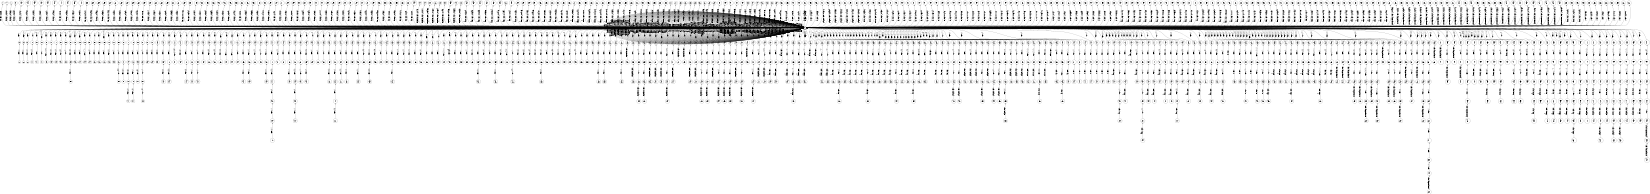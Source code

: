 digraph FST {
rankdir = LR;
size = "8.5,11";
label = "";
center = 1;
orientation = Landscape;
ranksep = "0.4";
nodesep = "0.25";
0 [label = "0", shape = circle, style = bold, fontsize = 14]
	0 -> 0 [label = "the:、/-0.56087", fontsize = 14];
	0 -> 0 [label = "the:た/-0.31363", fontsize = 14];
	0 -> 0 [label = "the:（/-0.22286", fontsize = 14];
	0 -> 0 [label = "the:その/-0.31193", fontsize = 14];
	0 -> 0 [label = "the:の/-0.46103", fontsize = 14];
	0 -> 0 [label = "the:は/-0.3999", fontsize = 14];
	0 -> 1 [label = "the:<eps>/-0.3569", fontsize = 14];
	0 -> 4 [label = "the:<eps>/-0.31222", fontsize = 14];
	0 -> 7 [label = "the:<eps>/-0.43285", fontsize = 14];
	0 -> 10 [label = "the:<eps>/-0.38489", fontsize = 14];
	0 -> 0 [label = "the:この/-0.36216", fontsize = 14];
	0 -> 0 [label = "the:前記/-0.39973", fontsize = 14];
	0 -> 0 [label = "the:する/-0.24789", fontsize = 14];
	0 -> 0 [label = "the:ア/-0.21137", fontsize = 14];
	0 -> 0 [label = "the:本/-0.2343", fontsize = 14];
	0 -> 0 [label = "the:各/-0.23004", fontsize = 14];
	0 -> 0 [label = "the:尚/-0.22102", fontsize = 14];
	0 -> 1151 [label = "the:<eps>/-0.34167", fontsize = 14];
	0 -> 1145 [label = "the:<eps>/-0.29168", fontsize = 14];
	0 -> 1138 [label = "the:<eps>/-0.34825", fontsize = 14];
	0 -> 1131 [label = "the:<eps>/-0.36237", fontsize = 14];
	0 -> 1125 [label = "the:<eps>/-0.37547", fontsize = 14];
	0 -> 1118 [label = "the:<eps>/-0.45068", fontsize = 14];
	0 -> 1112 [label = "the:<eps>/-0.3106", fontsize = 14];
	0 -> 1106 [label = "the:<eps>/-0.54666", fontsize = 14];
	0 -> 1006 [label = "the:<eps>/0.05384", fontsize = 14];
	0 -> 1002 [label = "the:<eps>/-0.27573", fontsize = 14];
	0 -> 999 [label = "the:<eps>/0.090147", fontsize = 14];
	0 -> 996 [label = "the:<eps>/0.069506", fontsize = 14];
	0 -> 986 [label = "the:<eps>/-0.49963", fontsize = 14];
	0 -> 980 [label = "the:<eps>/-0.35613", fontsize = 14];
	0 -> 976 [label = "the:<eps>/0.014345", fontsize = 14];
	0 -> 971 [label = "the:<eps>/-0.36923", fontsize = 14];
	0 -> 967 [label = "the:<eps>/-0.25213", fontsize = 14];
	0 -> 961 [label = "the:<eps>/-0.46291", fontsize = 14];
	0 -> 956 [label = "the:<eps>/-0.40023", fontsize = 14];
	0 -> 951 [label = "the:<eps>/-0.30436", fontsize = 14];
	0 -> 948 [label = "the:<eps>/0.2182", fontsize = 14];
	0 -> 942 [label = "the:<eps>/-0.35114", fontsize = 14];
	0 -> 937 [label = "the:<eps>/-0.36672", fontsize = 14];
	0 -> 931 [label = "the:<eps>/-0.35717", fontsize = 14];
	0 -> 926 [label = "the:<eps>/-0.31297", fontsize = 14];
	0 -> 921 [label = "the:<eps>/-0.58655", fontsize = 14];
	0 -> 917 [label = "the:<eps>/-0.39387", fontsize = 14];
	0 -> 913 [label = "the:<eps>/0.017166", fontsize = 14];
	0 -> 909 [label = "the:<eps>/0.13984", fontsize = 14];
	0 -> 668 [label = "the:<eps>/-0.24642", fontsize = 14];
	0 -> 664 [label = "the:<eps>/-0.33717", fontsize = 14];
	0 -> 660 [label = "the:<eps>/-0.37854", fontsize = 14];
	0 -> 654 [label = "the:<eps>/-0.38393", fontsize = 14];
	0 -> 649 [label = "the:<eps>/-0.34375", fontsize = 14];
	0 -> 644 [label = "the:<eps>/-0.35787", fontsize = 14];
	0 -> 640 [label = "the:<eps>/-0.37097", fontsize = 14];
	0 -> 635 [label = "the:<eps>/-0.47931", fontsize = 14];
	0 -> 631 [label = "the:<eps>/-0.3061", fontsize = 14];
	0 -> 627 [label = "the:<eps>/-0.35334", fontsize = 14];
	0 -> 623 [label = "the:<eps>/-0.56656", fontsize = 14];
	0 -> 618 [label = "the:<eps>/-0.28981", fontsize = 14];
	0 -> 613 [label = "the:<eps>/-0.41218", fontsize = 14];
	0 -> 480 [label = "the:<eps>/-0.22318", fontsize = 14];
	0 -> 476 [label = "the:<eps>/-0.1907", fontsize = 14];
	0 -> 471 [label = "the:<eps>/-0.23481", fontsize = 14];
	0 -> 468 [label = "the:<eps>/-0.10567", fontsize = 14];
	0 -> 463 [label = "the:<eps>/-0.22707", fontsize = 14];
	0 -> 459 [label = "the:<eps>/0.16032", fontsize = 14];
	0 -> 454 [label = "the:<eps>/-0.23394", fontsize = 14];
	0 -> 449 [label = "the:<eps>/-0.16345", fontsize = 14];
	0 -> 444 [label = "the:<eps>/-0.15237", fontsize = 14];
	0 -> 440 [label = "the:<eps>/-0.17414", fontsize = 14];
	0 -> 435 [label = "the:<eps>/-0.26533", fontsize = 14];
	0 -> 430 [label = "the:<eps>/-0.16807", fontsize = 14];
	0 -> 426 [label = "the:<eps>/-0.15028", fontsize = 14];
	0 -> 422 [label = "the:<eps>/-0.23003", fontsize = 14];
	0 -> 419 [label = "the:<eps>/0.10898", fontsize = 14];
	0 -> 416 [label = "the:<eps>/0.25511", fontsize = 14];
	0 -> 412 [label = "the:<eps>/-0.13318", fontsize = 14];
	0 -> 407 [label = "the:<eps>/-0.29498", fontsize = 14];
	0 -> 403 [label = "the:<eps>/-0.26933", fontsize = 14];
	0 -> 399 [label = "the:<eps>/0.099572", fontsize = 14];
	0 -> 395 [label = "the:<eps>/-0.43537", fontsize = 14];
	0 -> 390 [label = "the:<eps>/-0.2661", fontsize = 14];
	0 -> 385 [label = "the:<eps>/-0.24038", fontsize = 14];
	0 -> 381 [label = "the:<eps>/0.17676", fontsize = 14];
	0 -> 378 [label = "the:<eps>/0.2549", fontsize = 14];
	0 -> 1163 [label = "the:<eps>/-0.2027", fontsize = 14];
	0 -> 13 [label = "respective:<eps>/-0.2446", fontsize = 14];
	0 -> 16 [label = "respective:<eps>/-0.21271", fontsize = 14];
	0 -> 0 [label = "respective:その/0.068188", fontsize = 14];
	0 -> 0 [label = "respective:の/-0.0011324", fontsize = 14];
	0 -> 0 [label = "respective:各/-0.54629", fontsize = 14];
	0 -> 0 [label = "respective:それ/0.13755", fontsize = 14];
	0 -> 0 [label = "respective:ごと/-0.10151", fontsize = 14];
	0 -> 0 [label = "respective:ら/0.067489", fontsize = 14];
	0 -> 484 [label = "respective:<eps>/-0.054626", fontsize = 14];
	0 -> 0 [label = "respective:シ/0.2366", fontsize = 14];
	0 -> 0 [label = "respective:大/0.24038", fontsize = 14];
	0 -> 31 [label = "respective:<eps>/-0.16621", fontsize = 14];
	0 -> 28 [label = "respective:<eps>/-0.16624", fontsize = 14];
	0 -> 0 [label = "respective:毎/-0.043432", fontsize = 14];
	0 -> 25 [label = "respective:<eps>/-0.1992", fontsize = 14];
	0 -> 1058 [label = "respective:<eps>/0.24866", fontsize = 14];
	0 -> 0 [label = "respective:対応/0.094418", fontsize = 14];
	0 -> 0 [label = "respective:ｎ/0.23714", fontsize = 14];
	0 -> 0 [label = "respective:それぞれ/-0.40605", fontsize = 14];
	0 -> 19 [label = "respective:<eps>/-0.36325", fontsize = 14];
	0 -> 0 [label = "respective:各々/-0.20594", fontsize = 14];
	0 -> 22 [label = "respective:<eps>/-0.27337", fontsize = 14];
	0 -> 0 [label = "respective:夫々/-0.1568", fontsize = 14];
	0 -> 1064 [label = "laser:<eps>/0.36319", fontsize = 14];
	0 -> 1069 [label = "laser:<eps>/0.096992", fontsize = 14];
	0 -> 1075 [label = "laser:<eps>/0.076595", fontsize = 14];
	0 -> 1081 [label = "laser:<eps>/0.098052", fontsize = 14];
	0 -> 1087 [label = "laser:<eps>/-0.0057364", fontsize = 14];
	0 -> 1093 [label = "laser:<eps>/-0.019461", fontsize = 14];
	0 -> 34 [label = "laser:<eps>/-0.40994", fontsize = 14];
	0 -> 0 [label = "laser:レーザ/-0.73399", fontsize = 14];
	0 -> 0 [label = "laser:レーザー/-0.64128", fontsize = 14];
	0 -> 0 [label = "laser:ロボット/0.20641", fontsize = 14];
	0 -> 1100 [label = "laser:<eps>/0.2134", fontsize = 14];
	0 -> 488 [label = "laser:<eps>/0.13452", fontsize = 14];
	0 -> 492 [label = "laser:<eps>/-0.079733", fontsize = 14];
	0 -> 495 [label = "laser:<eps>/-0.40155", fontsize = 14];
	0 -> 499 [label = "laser:<eps>/-0.099866", fontsize = 14];
	0 -> 504 [label = "laser:<eps>/-0.54727", fontsize = 14];
	0 -> 508 [label = "laser:<eps>/-0.28268", fontsize = 14];
	0 -> 512 [label = "laser:<eps>/0.22547", fontsize = 14];
	0 -> 515 [label = "laser:<eps>/0.0084883", fontsize = 14];
	0 -> 518 [label = "laser:<eps>/-0.31416", fontsize = 14];
	0 -> 522 [label = "laser:<eps>/-0.36757", fontsize = 14];
	0 -> 0 [label = "beams:梁/-0.42525", fontsize = 14];
	0 -> 47 [label = "beams:<eps>/-0.25038", fontsize = 14];
	0 -> 0 [label = "beams:光線/-0.13223", fontsize = 14];
	0 -> 0 [label = "beams:領域/0.38837", fontsize = 14];
	0 -> 0 [label = "beams:入手/0.068986", fontsize = 14];
	0 -> 0 [label = "beams:から/0.26817", fontsize = 14];
	0 -> 590 [label = "beams:<eps>/-0.069471", fontsize = 14];
	0 -> 585 [label = "beams:<eps>/0.12071", fontsize = 14];
	0 -> 581 [label = "beams:<eps>/0.082298", fontsize = 14];
	0 -> 577 [label = "beams:<eps>/0.048105", fontsize = 14];
	0 -> 572 [label = "beams:<eps>/-0.090442", fontsize = 14];
	0 -> 568 [label = "beams:<eps>/-0.072713", fontsize = 14];
	0 -> 564 [label = "beams:<eps>/-0.15505", fontsize = 14];
	0 -> 560 [label = "beams:<eps>/-0.20358", fontsize = 14];
	0 -> 556 [label = "beams:<eps>/-0.11487", fontsize = 14];
	0 -> 551 [label = "beams:<eps>/0.26768", fontsize = 14];
	0 -> 547 [label = "beams:<eps>/0.3291", fontsize = 14];
	0 -> 543 [label = "beams:<eps>/0.037288", fontsize = 14];
	0 -> 539 [label = "beams:<eps>/0.038423", fontsize = 14];
	0 -> 535 [label = "beams:<eps>/0.50384", fontsize = 14];
	0 -> 530 [label = "beams:<eps>/-0.066952", fontsize = 14];
	0 -> 526 [label = "beams:<eps>/0.040353", fontsize = 14];
	0 -> 0 [label = "beams:光束/-0.333", fontsize = 14];
	0 -> 44 [label = "beams:<eps>/-0.21486", fontsize = 14];
	0 -> 0 [label = "beams:ビーム/-0.51475", fontsize = 14];
	0 -> 0 [label = "beams:線/-0.079603", fontsize = 14];
	0 -> 41 [label = "beams:<eps>/-0.32019", fontsize = 14];
	0 -> 0 [label = "beams:光/-0.29404", fontsize = 14];
	0 -> 0 [label = "beams:部/0.47029", fontsize = 14];
	0 -> 0 [label = "beams:せ/0.37709", fontsize = 14];
	0 -> 38 [label = "beams:<eps>/-0.20869", fontsize = 14];
	0 -> 0 [label = "beams:各/0.14093", fontsize = 14];
	0 -> 0 [label = "are:は/-0.45172", fontsize = 14];
	0 -> 50 [label = "are:<eps>/-0.24562", fontsize = 14];
	0 -> 53 [label = "are:<eps>/-0.29514", fontsize = 14];
	0 -> 0 [label = "are:て/0.12694", fontsize = 14];
	0 -> 0 [label = "are:に/0.1993", fontsize = 14];
	0 -> 0 [label = "are:が/-0.48233", fontsize = 14];
	0 -> 0 [label = "are:を/-0.39481", fontsize = 14];
	0 -> 56 [label = "are:<eps>/-0.23128", fontsize = 14];
	0 -> 0 [label = "are:れ/-0.11985", fontsize = 14];
	0 -> 0 [label = "are:それぞれ/-0.23583", fontsize = 14];
	0 -> 59 [label = "are:<eps>/-0.20142", fontsize = 14];
	0 -> 87 [label = "deflected:<eps>/-0.41995", fontsize = 14];
	0 -> 92 [label = "deflected:<eps>/-0.17996", fontsize = 14];
	0 -> 0 [label = "deflected:撓/-0.15526", fontsize = 14];
	0 -> 98 [label = "deflected:<eps>/-0.13303", fontsize = 14];
	0 -> 101 [label = "deflected:<eps>/-0.26266", fontsize = 14];
	0 -> 0 [label = "deflected:屈曲/0.05113", fontsize = 14];
	0 -> 105 [label = "deflected:<eps>/-0.036532", fontsize = 14];
	0 -> 109 [label = "deflected:<eps>/0.1565", fontsize = 14];
	0 -> 0 [label = "deflected:曲げ/0.025257", fontsize = 14];
	0 -> 112 [label = "deflected:<eps>/0.050863", fontsize = 14];
	0 -> 115 [label = "deflected:<eps>/0.1003", fontsize = 14];
	0 -> 0 [label = "deflected:折れ曲が/-0.00050864", fontsize = 14];
	0 -> 0 [label = "deflected:曲が/0.070621", fontsize = 14];
	0 -> 83 [label = "deflected:<eps>/-0.43174", fontsize = 14];
	0 -> 78 [label = "deflected:<eps>/-0.23725", fontsize = 14];
	0 -> 0 [label = "deflected:偏向/-0.33577", fontsize = 14];
	0 -> 73 [label = "deflected:<eps>/-0.25564", fontsize = 14];
	0 -> 0 [label = "deflected:到達/0.092666", fontsize = 14];
	0 -> 69 [label = "deflected:<eps>/0.12198", fontsize = 14];
	0 -> 0 [label = "deflected:変位/0.19225", fontsize = 14];
	0 -> 0 [label = "deflected:ずれ/0.11041", fontsize = 14];
	0 -> 65 [label = "deflected:<eps>/0.188", fontsize = 14];
	0 -> 62 [label = "deflected:<eps>/0.20608", fontsize = 14];
	0 -> 0 [label = "deflected:れ/0.24991", fontsize = 14];
	0 -> 0 [label = "deflected:っ/0.44401", fontsize = 14];
	0 -> 95 [label = "deflected:<eps>/-0.20917", fontsize = 14];
	0 -> 0 [label = "at:側/-0.063007", fontsize = 14];
	0 -> 0 [label = "at:お/-0.21741", fontsize = 14];
	0 -> 594 [label = "at:<eps>/0.044428", fontsize = 14];
	0 -> 598 [label = "at:<eps>/0.16029", fontsize = 14];
	0 -> 0 [label = "at:の/0.19824", fontsize = 14];
	0 -> 0 [label = "at:で/-0.35477", fontsize = 14];
	0 -> 0 [label = "at:し/0.050397", fontsize = 14];
	0 -> 119 [label = "at:<eps>/-0.18732", fontsize = 14];
	0 -> 0 [label = "at:に/-0.37355", fontsize = 14];
	0 -> 123 [label = "at:<eps>/-0.37917", fontsize = 14];
	0 -> 0 [label = "at:い/-0.055759", fontsize = 14];
	0 -> 0 [label = "at:を/0.086457", fontsize = 14];
	0 -> 0 [label = "at:時/-0.24273", fontsize = 14];
	0 -> 0 [label = "at:おけ/-0.15829", fontsize = 14];
	0 -> 601 [label = "at:<eps>/-0.093663", fontsize = 14];
	0 -> 605 [label = "at:<eps>/-0.10139", fontsize = 14];
	0 -> 0 [label = "at:さ/-0.022846", fontsize = 14];
	0 -> 609 [label = "at:<eps>/-0.065679", fontsize = 14];
	0 -> 127 [label = "at:<eps>/-0.20505", fontsize = 14];
	0 -> 0 [label = "polygon:形/-0.032581", fontsize = 14];
	0 -> 0 [label = "polygon:ポリゴン/-0.72741", fontsize = 14];
	0 -> 689 [label = "polygon:<eps>/0.15616", fontsize = 14];
	0 -> 685 [label = "polygon:<eps>/-0.39519", fontsize = 14];
	0 -> 680 [label = "polygon:<eps>/-0.22338", fontsize = 14];
	0 -> 0 [label = "polygon:多角/-0.37557", fontsize = 14];
	0 -> 672 [label = "polygon:<eps>/0.35763", fontsize = 14];
	0 -> 130 [label = "polygon:<eps>/-0.48733", fontsize = 14];
	0 -> 676 [label = "polygon:<eps>/-0.74383", fontsize = 14];
	0 -> 0 [label = "polygon:方形/0.11404", fontsize = 14];
	0 -> 0 [label = "polygon:多面/-0.43848", fontsize = 14];
	0 -> 133 [label = "polygon:<eps>/-0.30673", fontsize = 14];
	0 -> 0 [label = "mirror:鏡/-0.47738", fontsize = 14];
	0 -> 136 [label = "mirror:<eps>/-0.35906", fontsize = 14];
	0 -> 0 [label = "mirror:鏡面/-0.34741", fontsize = 14];
	0 -> 0 [label = "mirror:ミラー/-0.73554", fontsize = 14];
	0 -> 139 [label = "mirror:<eps>/-0.42365", fontsize = 14];
	0 -> 0 [label = "mirror:ミラ/-0.3322", fontsize = 14];
	0 -> 692 [label = "mirror:<eps>/-0.067793", fontsize = 14];
	0 -> 696 [label = "mirror:<eps>/-0.19307", fontsize = 14];
	0 -> 701 [label = "mirror:<eps>/-0.17621", fontsize = 14];
	0 -> 0 [label = "mirror:無論/0.016443", fontsize = 14];
	0 -> 0 [label = "43:43/-0.43169", fontsize = 14];
	0 -> 0 [label = "43:３３/0.23568", fontsize = 14];
	0 -> 0 [label = "43:組織/0.11942", fontsize = 14];
	0 -> 729 [label = "43:<eps>/-0.26981", fontsize = 14];
	0 -> 725 [label = "43:<eps>/-0.28247", fontsize = 14];
	0 -> 721 [label = "43:<eps>/-0.51371", fontsize = 14];
	0 -> 717 [label = "43:<eps>/-0.31801", fontsize = 14];
	0 -> 713 [label = "43:<eps>/-0.090722", fontsize = 14];
	0 -> 709 [label = "43:<eps>/-0.36279", fontsize = 14];
	0 -> 705 [label = "43:<eps>/-0.060137", fontsize = 14];
	0 -> 142 [label = "43:<eps>/-0.35764", fontsize = 14];
	0 -> 0 [label = "43:４２/0.092693", fontsize = 14];
	0 -> 0 [label = "43:４３/-0.74338", fontsize = 14];
	0 -> 733 [label = "to:<eps>/0.18325", fontsize = 14];
	0 -> 737 [label = "to:<eps>/0.16416", fontsize = 14];
	0 -> 743 [label = "to:<eps>/0.19426", fontsize = 14];
	0 -> 748 [label = "to:<eps>/0.44016", fontsize = 14];
	0 -> 751 [label = "to:<eps>/0.30806", fontsize = 14];
	0 -> 755 [label = "to:<eps>/0.10617", fontsize = 14];
	0 -> 762 [label = "to:<eps>/0.23202", fontsize = 14];
	0 -> 767 [label = "to:<eps>/0.13169", fontsize = 14];
	0 -> 772 [label = "to:<eps>/0.21617", fontsize = 14];
	0 -> 776 [label = "to:<eps>/-0.068593", fontsize = 14];
	0 -> 781 [label = "to:<eps>/0.11187", fontsize = 14];
	0 -> 786 [label = "to:<eps>/0.031751", fontsize = 14];
	0 -> 792 [label = "to:<eps>/0.030045", fontsize = 14];
	0 -> 796 [label = "to:<eps>/0.066496", fontsize = 14];
	0 -> 801 [label = "to:<eps>/0.17462", fontsize = 14];
	0 -> 805 [label = "to:<eps>/0.19763", fontsize = 14];
	0 -> 810 [label = "to:<eps>/0.33006", fontsize = 14];
	0 -> 814 [label = "to:<eps>/0.21262", fontsize = 14];
	0 -> 819 [label = "to:<eps>/0.052416", fontsize = 14];
	0 -> 858 [label = "to:<eps>/-0.072814", fontsize = 14];
	0 -> 863 [label = "to:<eps>/-0.1754", fontsize = 14];
	0 -> 867 [label = "to:<eps>/-0.10644", fontsize = 14];
	0 -> 871 [label = "to:<eps>/-0.19311", fontsize = 14];
	0 -> 875 [label = "to:<eps>/-0.083509", fontsize = 14];
	0 -> 880 [label = "to:<eps>/-0.15686", fontsize = 14];
	0 -> 884 [label = "to:<eps>/-0.02599", fontsize = 14];
	0 -> 0 [label = "to:と/-0.16568", fontsize = 14];
	0 -> 0 [label = "to:し/-0.30047", fontsize = 14];
	0 -> 0 [label = "to:する/-0.23953", fontsize = 14];
	0 -> 0 [label = "to:に/-0.55959", fontsize = 14];
	0 -> 145 [label = "to:<eps>/-0.29564", fontsize = 14];
	0 -> 148 [label = "to:<eps>/-0.31832", fontsize = 14];
	0 -> 888 [label = "to:<eps>/-0.083263", fontsize = 14];
	0 -> 892 [label = "to:<eps>/-0.21205", fontsize = 14];
	0 -> 896 [label = "to:<eps>/-0.19372", fontsize = 14];
	0 -> 1157 [label = "to:<eps>/0.084836", fontsize = 14];
	0 -> 0 [label = "to:対/-0.19348", fontsize = 14];
	0 -> 0 [label = "to:が/-0.10491", fontsize = 14];
	0 -> 0 [label = "to:を/-0.39775", fontsize = 14];
	0 -> 0 [label = "to:へ/-0.43565", fontsize = 14];
	0 -> 0 [label = "to:れ/-0.16001", fontsize = 14];
	0 -> 0 [label = "to:項/-0.12919", fontsize = 14];
	0 -> 0 [label = "to:〜/-0.48595", fontsize = 14];
	0 -> 0 [label = "to:乃至/-0.34452", fontsize = 14];
	0 -> 152 [label = "allow:<eps>/0.07415", fontsize = 14];
	0 -> 0 [label = "allow:と/0.16738", fontsize = 14];
	0 -> 0 [label = "allow:よう/0.11946", fontsize = 14];
	0 -> 0 [label = "allow:する/0.17514", fontsize = 14];
	0 -> 156 [label = "allow:<eps>/0.20383", fontsize = 14];
	0 -> 0 [label = "allow:許可/0.088933", fontsize = 14];
	0 -> 159 [label = "allow:<eps>/0.11593", fontsize = 14];
	0 -> 162 [label = "allow:<eps>/0.072758", fontsize = 14];
	0 -> 166 [label = "allow:<eps>/-0.14522", fontsize = 14];
	0 -> 173 [label = "allow:<eps>/0.22982", fontsize = 14];
	0 -> 0 [label = "allow:よ/0.15084", fontsize = 14];
	0 -> 176 [label = "allow:<eps>/0.067894", fontsize = 14];
	0 -> 0 [label = "allow:う/0.26411", fontsize = 14];
	0 -> 0 [label = "allow:ため/0.046348", fontsize = 14];
	0 -> 179 [label = "allow:<eps>/0.081683", fontsize = 14];
	0 -> 183 [label = "allow:<eps>/-0.15665", fontsize = 14];
	0 -> 189 [label = "allow:<eps>/0.065334", fontsize = 14];
	0 -> 0 [label = "allow:が/0.059183", fontsize = 14];
	0 -> 193 [label = "allow:<eps>/-0.037173", fontsize = 14];
	0 -> 197 [label = "allow:<eps>/-0.14006", fontsize = 14];
	0 -> 200 [label = "allow:<eps>/-0.11731", fontsize = 14];
	0 -> 203 [label = "allow:<eps>/0.1252", fontsize = 14];
	0 -> 0 [label = "allow:可能/-0.089473", fontsize = 14];
	0 -> 206 [label = "allow:<eps>/-0.080289", fontsize = 14];
	0 -> 210 [label = "allow:<eps>/-0.091985", fontsize = 14];
	0 -> 216 [label = "allow:<eps>/-0.032042", fontsize = 14];
	0 -> 0 [label = "allow:でき/0.14169", fontsize = 14];
	0 -> 0 [label = "allow:せ/-0.018955", fontsize = 14];
	0 -> 220 [label = "allow:<eps>/0.016158", fontsize = 14];
	0 -> 224 [label = "allow:<eps>/-0.0066167", fontsize = 14];
	0 -> 227 [label = "allow:<eps>/0.11717", fontsize = 14];
	0 -> 0 [label = "allow:許容/-0.15113", fontsize = 14];
	0 -> 231 [label = "allow:<eps>/-0.13971", fontsize = 14];
	0 -> 234 [label = "allow:<eps>/-0.17442", fontsize = 14];
	0 -> 0 [label = "allow:考慮/0.14364", fontsize = 14];
	0 -> 238 [label = "allow:<eps>/0.11248", fontsize = 14];
	0 -> 823 [label = "allow:<eps>/0.87437", fontsize = 14];
	0 -> 839 [label = "them:<eps>/0.043482", fontsize = 14];
	0 -> 0 [label = "them:その/0.015329", fontsize = 14];
	0 -> 241 [label = "them:<eps>/0.059867", fontsize = 14];
	0 -> 0 [label = "them:し/0.00090881", fontsize = 14];
	0 -> 244 [label = "them:<eps>/0.01891", fontsize = 14];
	0 -> 247 [label = "them:<eps>/-0.058149", fontsize = 14];
	0 -> 0 [label = "them:これ/-0.043458", fontsize = 14];
	0 -> 251 [label = "them:<eps>/-0.26602", fontsize = 14];
	0 -> 0 [label = "them:する/0.016331", fontsize = 14];
	0 -> 254 [label = "them:<eps>/0.10316", fontsize = 14];
	0 -> 257 [label = "them:<eps>/-0.074861", fontsize = 14];
	0 -> 0 [label = "them:もの/0.17227", fontsize = 14];
	0 -> 0 [label = "them:ら/-0.042505", fontsize = 14];
	0 -> 260 [label = "them:<eps>/-0.07126", fontsize = 14];
	0 -> 0 [label = "them:さ/0.32472", fontsize = 14];
	0 -> 263 [label = "them:<eps>/0.1314", fontsize = 14];
	0 -> 0 [label = "them:行/0.34041", fontsize = 14];
	0 -> 0 [label = "them:併用/0.097263", fontsize = 14];
	0 -> 0 [label = "them:両者/-0.18237", fontsize = 14];
	0 -> 853 [label = "them:<eps>/0.22554", fontsize = 14];
	0 -> 848 [label = "them:<eps>/-0.14179", fontsize = 14];
	0 -> 844 [label = "them:<eps>/0.24445", fontsize = 14];
	0 -> 835 [label = "them:<eps>/0.15307", fontsize = 14];
	0 -> 831 [label = "them:<eps>/0.27362", fontsize = 14];
	0 -> 828 [label = "them:<eps>/0.27258", fontsize = 14];
	0 -> 0 [label = "scan:スキャン/-0.68027", fontsize = 14];
	0 -> 275 [label = "scan:<eps>/-0.44135", fontsize = 14];
	0 -> 0 [label = "scan:走査/-0.55905", fontsize = 14];
	0 -> 272 [label = "scan:<eps>/-0.20969", fontsize = 14];
	0 -> 269 [label = "scan:<eps>/-0.35591", fontsize = 14];
	0 -> 278 [label = "scan:<eps>/-0.29253", fontsize = 14];
	0 -> 0 [label = "scan:「/0.27121", fontsize = 14];
	0 -> 266 [label = "scan:<eps>/-0.45698", fontsize = 14];
	0 -> 0 [label = "scan:，/0.25207", fontsize = 14];
	0 -> 0 [label = "scan:ｓｃａｎ/-0.29864", fontsize = 14];
	0 -> 281 [label = "scan:<eps>/-0.29039", fontsize = 14];
	0 -> 905 [label = "scan:<eps>/-0.16731", fontsize = 14];
	0 -> 901 [label = "scan:<eps>/-0.14912", fontsize = 14];
	0 -> 307 [label = "corresponding:<eps>/-0.049303", fontsize = 14];
	0 -> 303 [label = "corresponding:<eps>/-0.3516", fontsize = 14];
	0 -> 300 [label = "corresponding:<eps>/-0.33291", fontsize = 14];
	0 -> 297 [label = "corresponding:<eps>/-0.56998", fontsize = 14];
	0 -> 290 [label = "corresponding:<eps>/-0.37951", fontsize = 14];
	0 -> 0 [label = "corresponding:対応/-0.4112", fontsize = 14];
	0 -> 310 [label = "corresponding:<eps>/-0.0050081", fontsize = 14];
	0 -> 313 [label = "corresponding:<eps>/-0.031422", fontsize = 14];
	0 -> 287 [label = "corresponding:<eps>/-0.13799", fontsize = 14];
	0 -> 284 [label = "corresponding:<eps>/-0.030319", fontsize = 14];
	0 -> 293 [label = "corresponding:<eps>/-0.36752", fontsize = 14];
	0 -> 0 [label = "corresponding:た/0.008322", fontsize = 14];
	0 -> 0 [label = "corresponding:該当/-0.25478", fontsize = 14];
	0 -> 317 [label = "corresponding:<eps>/-0.34685", fontsize = 14];
	0 -> 0 [label = "corresponding:し/0.01217", fontsize = 14];
	0 -> 1013 [label = "corresponding:<eps>/-0.21445", fontsize = 14];
	0 -> 0 [label = "corresponding:分/-0.14666", fontsize = 14];
	0 -> 0 [label = "corresponding:相当/-0.32373", fontsize = 14];
	0 -> 320 [label = "corresponding:<eps>/-0.27658", fontsize = 14];
	0 -> 1009 [label = "corresponding:<eps>/0.19377", fontsize = 14];
	0 -> 323 [label = "photosensitive:<eps>/-0.60486", fontsize = 14];
	0 -> 326 [label = "photosensitive:<eps>/-0.67446", fontsize = 14];
	0 -> 329 [label = "photosensitive:<eps>/-0.39976", fontsize = 14];
	0 -> 333 [label = "photosensitive:<eps>/-0.16031", fontsize = 14];
	0 -> 0 [label = "photosensitive:受光/-0.029739", fontsize = 14];
	0 -> 0 [label = "photosensitive:性/-0.049308", fontsize = 14];
	0 -> 0 [label = "photosensitive:現像/0.11189", fontsize = 14];
	0 -> 0 [label = "photosensitive:転写/0.16608", fontsize = 14];
	0 -> 0 [label = "photosensitive:感/-0.10498", fontsize = 14];
	0 -> 0 [label = "photosensitive:感光/-0.68419", fontsize = 14];
	0 -> 339 [label = "photosensitive:<eps>/-0.35382", fontsize = 14];
	0 -> 1019 [label = "photosensitive:<eps>/0.21664", fontsize = 14];
	0 -> 1023 [label = "photosensitive:<eps>/-0.39998", fontsize = 14];
	0 -> 1027 [label = "photosensitive:<eps>/-0.16097", fontsize = 14];
	0 -> 1032 [label = "photosensitive:<eps>/0.087659", fontsize = 14];
	0 -> 1036 [label = "photosensitive:<eps>/-0.44106", fontsize = 14];
	0 -> 1041 [label = "photosensitive:<eps>/0.2058", fontsize = 14];
	0 -> 1044 [label = "photosensitive:<eps>/-0.14588", fontsize = 14];
	0 -> 1049 [label = "photosensitive:<eps>/-0.043754", fontsize = 14];
	0 -> 1054 [label = "photosensitive:<eps>/-0.16742", fontsize = 14];
	0 -> 336 [label = "photosensitive:<eps>/-0.060379", fontsize = 14];
	0 -> 0 [label = "photosensitive:感光体/-0.35267", fontsize = 14];
	0 -> 348 [label = "drums:<eps>/-0.15793", fontsize = 14];
	0 -> 0 [label = "drums:ドラム/-0.495", fontsize = 14];
	0 -> 342 [label = "drums:<eps>/-0.32413", fontsize = 14];
	0 -> 0 [label = "drums:回転/0.36694", fontsize = 14];
	0 -> 345 [label = "drums:<eps>/-0.15793", fontsize = 14];
	0 -> 0 [label = "drums:胴/-0.17182", fontsize = 14];
	0 -> 360 [label = ".:<eps>/-0.67686", fontsize = 14];
	0 -> 351 [label = ".:<eps>/-0.37591", fontsize = 14];
	0 -> 354 [label = ".:<eps>/-0.56222", fontsize = 14];
	0 -> 357 [label = ".:<eps>/-0.5232", fontsize = 14];
	0 -> 364 [label = ".:<eps>/-0.40936", fontsize = 14];
	0 -> 0 [label = ".:る/-0.36042", fontsize = 14];
	0 -> 368 [label = ".:<eps>/-0.70148", fontsize = 14];
	0 -> 371 [label = ".:<eps>/-0.38263", fontsize = 14];
	0 -> 374 [label = ".:<eps>/-0.60702", fontsize = 14];
	0 -> 0 [label = ".:。/-0.62093", fontsize = 14];
1 [label = "1", shape = circle, style = solid, fontsize = 14]
2 [label = "2", shape = circle, style = solid, fontsize = 14]
	2 -> 3 [label = "<eps>:は", fontsize = 14];
3 [label = "3", shape = circle, style = solid, fontsize = 14]
	3 -> 0 [label = "<eps>:、", fontsize = 14];
4 [label = "4", shape = circle, style = solid, fontsize = 14]
5 [label = "5", shape = circle, style = solid, fontsize = 14]
	5 -> 6 [label = "<eps>:は", fontsize = 14];
6 [label = "6", shape = circle, style = solid, fontsize = 14]
	6 -> 0 [label = "<eps>:この", fontsize = 14];
7 [label = "7", shape = circle, style = solid, fontsize = 14]
8 [label = "8", shape = circle, style = solid, fontsize = 14]
	8 -> 9 [label = "<eps>:また", fontsize = 14];
9 [label = "9", shape = circle, style = solid, fontsize = 14]
	9 -> 0 [label = "<eps>:、", fontsize = 14];
10 [label = "10", shape = circle, style = solid, fontsize = 14]
11 [label = "11", shape = circle, style = solid, fontsize = 14]
	11 -> 12 [label = "<eps>:なお", fontsize = 14];
12 [label = "12", shape = circle, style = solid, fontsize = 14]
	12 -> 0 [label = "<eps>:、", fontsize = 14];
13 [label = "13", shape = circle, style = solid, fontsize = 14]
14 [label = "14", shape = circle, style = solid, fontsize = 14]
	14 -> 15 [label = "<eps>:、", fontsize = 14];
15 [label = "15", shape = circle, style = solid, fontsize = 14]
	15 -> 0 [label = "<eps>:各", fontsize = 14];
16 [label = "16", shape = circle, style = solid, fontsize = 14]
17 [label = "17", shape = circle, style = solid, fontsize = 14]
	17 -> 18 [label = "<eps>:、", fontsize = 14];
18 [label = "18", shape = circle, style = solid, fontsize = 14]
	18 -> 0 [label = "<eps>:それぞれ", fontsize = 14];
19 [label = "19", shape = circle, style = solid, fontsize = 14]
20 [label = "20", shape = circle, style = solid, fontsize = 14]
	20 -> 21 [label = "<eps>:それぞれ", fontsize = 14];
21 [label = "21", shape = circle, style = solid, fontsize = 14]
	21 -> 0 [label = "<eps>:の", fontsize = 14];
22 [label = "22", shape = circle, style = solid, fontsize = 14]
23 [label = "23", shape = circle, style = solid, fontsize = 14]
	23 -> 24 [label = "<eps>:各々", fontsize = 14];
24 [label = "24", shape = circle, style = solid, fontsize = 14]
	24 -> 0 [label = "<eps>:の", fontsize = 14];
25 [label = "25", shape = circle, style = solid, fontsize = 14]
26 [label = "26", shape = circle, style = solid, fontsize = 14]
	26 -> 27 [label = "<eps>:夫々", fontsize = 14];
27 [label = "27", shape = circle, style = solid, fontsize = 14]
	27 -> 0 [label = "<eps>:の", fontsize = 14];
28 [label = "28", shape = circle, style = solid, fontsize = 14]
29 [label = "29", shape = circle, style = solid, fontsize = 14]
	29 -> 30 [label = "<eps>:個々", fontsize = 14];
30 [label = "30", shape = circle, style = solid, fontsize = 14]
	30 -> 0 [label = "<eps>:の", fontsize = 14];
31 [label = "31", shape = circle, style = solid, fontsize = 14]
32 [label = "32", shape = circle, style = solid, fontsize = 14]
	32 -> 33 [label = "<eps>:々", fontsize = 14];
33 [label = "33", shape = circle, style = solid, fontsize = 14]
	33 -> 0 [label = "<eps>:の", fontsize = 14];
34 [label = "34", shape = circle, style = solid, fontsize = 14]
35 [label = "35", shape = circle, style = solid, fontsize = 14]
	35 -> 36 [label = "<eps>:半", fontsize = 14];
36 [label = "36", shape = circle, style = solid, fontsize = 14]
	36 -> 37 [label = "<eps>:導体", fontsize = 14];
37 [label = "37", shape = circle, style = solid, fontsize = 14]
	37 -> 0 [label = "<eps>:レーザ", fontsize = 14];
38 [label = "38", shape = circle, style = solid, fontsize = 14]
39 [label = "39", shape = circle, style = solid, fontsize = 14]
	39 -> 40 [label = "<eps>:各", fontsize = 14];
40 [label = "40", shape = circle, style = solid, fontsize = 14]
	40 -> 0 [label = "<eps>:光束", fontsize = 14];
41 [label = "41", shape = circle, style = solid, fontsize = 14]
42 [label = "42", shape = circle, style = solid, fontsize = 14]
	42 -> 43 [label = "<eps>:光", fontsize = 14];
43 [label = "43", shape = circle, style = solid, fontsize = 14]
	43 -> 0 [label = "<eps>:ビーム", fontsize = 14];
44 [label = "44", shape = circle, style = solid, fontsize = 14]
45 [label = "45", shape = circle, style = solid, fontsize = 14]
	45 -> 46 [label = "<eps>:ビーム", fontsize = 14];
46 [label = "46", shape = circle, style = solid, fontsize = 14]
	46 -> 0 [label = "<eps>:部", fontsize = 14];
47 [label = "47", shape = circle, style = solid, fontsize = 14]
48 [label = "48", shape = circle, style = solid, fontsize = 14]
	48 -> 49 [label = "<eps>:梁", fontsize = 14];
49 [label = "49", shape = circle, style = solid, fontsize = 14]
	49 -> 0 [label = "<eps>:６", fontsize = 14];
50 [label = "50", shape = circle, style = solid, fontsize = 14]
51 [label = "51", shape = circle, style = solid, fontsize = 14]
	51 -> 52 [label = "<eps>:は", fontsize = 14];
52 [label = "52", shape = circle, style = solid, fontsize = 14]
	52 -> 0 [label = "<eps>:、", fontsize = 14];
53 [label = "53", shape = circle, style = solid, fontsize = 14]
54 [label = "54", shape = circle, style = solid, fontsize = 14]
	54 -> 55 [label = "<eps>:と", fontsize = 14];
55 [label = "55", shape = circle, style = solid, fontsize = 14]
	55 -> 0 [label = "<eps>:が", fontsize = 14];
56 [label = "56", shape = circle, style = solid, fontsize = 14]
57 [label = "57", shape = circle, style = solid, fontsize = 14]
	57 -> 58 [label = "<eps>:を", fontsize = 14];
58 [label = "58", shape = circle, style = solid, fontsize = 14]
	58 -> 0 [label = "<eps>:それぞれ", fontsize = 14];
59 [label = "59", shape = circle, style = solid, fontsize = 14]
60 [label = "60", shape = circle, style = solid, fontsize = 14]
	60 -> 61 [label = "<eps>:同士", fontsize = 14];
61 [label = "61", shape = circle, style = solid, fontsize = 14]
	61 -> 0 [label = "<eps>:が", fontsize = 14];
62 [label = "62", shape = circle, style = solid, fontsize = 14]
63 [label = "63", shape = circle, style = solid, fontsize = 14]
	63 -> 64 [label = "<eps>:さ", fontsize = 14];
64 [label = "64", shape = circle, style = solid, fontsize = 14]
	64 -> 0 [label = "<eps>:れ", fontsize = 14];
65 [label = "65", shape = circle, style = solid, fontsize = 14]
66 [label = "66", shape = circle, style = solid, fontsize = 14]
	66 -> 67 [label = "<eps>:制御", fontsize = 14];
67 [label = "67", shape = circle, style = solid, fontsize = 14]
	67 -> 68 [label = "<eps>:さ", fontsize = 14];
68 [label = "68", shape = circle, style = solid, fontsize = 14]
	68 -> 0 [label = "<eps>:れ", fontsize = 14];
69 [label = "69", shape = circle, style = solid, fontsize = 14]
70 [label = "70", shape = circle, style = solid, fontsize = 14]
	70 -> 71 [label = "<eps>:変位", fontsize = 14];
71 [label = "71", shape = circle, style = solid, fontsize = 14]
	71 -> 72 [label = "<eps>:さ", fontsize = 14];
72 [label = "72", shape = circle, style = solid, fontsize = 14]
	72 -> 0 [label = "<eps>:せ", fontsize = 14];
73 [label = "73", shape = circle, style = solid, fontsize = 14]
74 [label = "74", shape = circle, style = solid, fontsize = 14]
	74 -> 75 [label = "<eps>:反射", fontsize = 14];
75 [label = "75", shape = circle, style = solid, fontsize = 14]
	75 -> 76 [label = "<eps>:偏向", fontsize = 14];
76 [label = "76", shape = circle, style = solid, fontsize = 14]
	76 -> 77 [label = "<eps>:さ", fontsize = 14];
77 [label = "77", shape = circle, style = solid, fontsize = 14]
	77 -> 0 [label = "<eps>:れ", fontsize = 14];
78 [label = "78", shape = circle, style = solid, fontsize = 14]
79 [label = "79", shape = circle, style = solid, fontsize = 14]
	79 -> 80 [label = "<eps>:偏向", fontsize = 14];
80 [label = "80", shape = circle, style = solid, fontsize = 14]
	80 -> 81 [label = "<eps>:し", fontsize = 14];
81 [label = "81", shape = circle, style = solid, fontsize = 14]
	81 -> 82 [label = "<eps>:た", fontsize = 14];
82 [label = "82", shape = circle, style = solid, fontsize = 14]
	82 -> 0 [label = "<eps>:際", fontsize = 14];
83 [label = "83", shape = circle, style = solid, fontsize = 14]
84 [label = "84", shape = circle, style = solid, fontsize = 14]
	84 -> 85 [label = "<eps>:偏向", fontsize = 14];
85 [label = "85", shape = circle, style = solid, fontsize = 14]
	85 -> 86 [label = "<eps>:さ", fontsize = 14];
86 [label = "86", shape = circle, style = solid, fontsize = 14]
	86 -> 0 [label = "<eps>:れ", fontsize = 14];
87 [label = "87", shape = circle, style = solid, fontsize = 14]
88 [label = "88", shape = circle, style = solid, fontsize = 14]
	88 -> 89 [label = "<eps>:偏向", fontsize = 14];
89 [label = "89", shape = circle, style = solid, fontsize = 14]
	89 -> 90 [label = "<eps>:さ", fontsize = 14];
90 [label = "90", shape = circle, style = solid, fontsize = 14]
	90 -> 91 [label = "<eps>:れ", fontsize = 14];
91 [label = "91", shape = circle, style = solid, fontsize = 14]
	91 -> 0 [label = "<eps>:た", fontsize = 14];
92 [label = "92", shape = circle, style = solid, fontsize = 14]
93 [label = "93", shape = circle, style = solid, fontsize = 14]
	93 -> 94 [label = "<eps>:撓", fontsize = 14];
94 [label = "94", shape = circle, style = solid, fontsize = 14]
	94 -> 0 [label = "<eps>:み", fontsize = 14];
95 [label = "95", shape = circle, style = solid, fontsize = 14]
96 [label = "96", shape = circle, style = solid, fontsize = 14]
	96 -> 97 [label = "<eps>:撓", fontsize = 14];
97 [label = "97", shape = circle, style = solid, fontsize = 14]
	97 -> 0 [label = "<eps>:む", fontsize = 14];
98 [label = "98", shape = circle, style = solid, fontsize = 14]
99 [label = "99", shape = circle, style = solid, fontsize = 14]
	99 -> 100 [label = "<eps>:撓", fontsize = 14];
100 [label = "100", shape = circle, style = solid, fontsize = 14]
	100 -> 0 [label = "<eps>:ん", fontsize = 14];
101 [label = "101", shape = circle, style = solid, fontsize = 14]
102 [label = "102", shape = circle, style = solid, fontsize = 14]
	102 -> 103 [label = "<eps>:撓", fontsize = 14];
103 [label = "103", shape = circle, style = solid, fontsize = 14]
	103 -> 104 [label = "<eps>:ん", fontsize = 14];
104 [label = "104", shape = circle, style = solid, fontsize = 14]
	104 -> 0 [label = "<eps>:だ", fontsize = 14];
105 [label = "105", shape = circle, style = solid, fontsize = 14]
106 [label = "106", shape = circle, style = solid, fontsize = 14]
	106 -> 107 [label = "<eps>:屈曲", fontsize = 14];
107 [label = "107", shape = circle, style = solid, fontsize = 14]
	107 -> 108 [label = "<eps>:さ", fontsize = 14];
108 [label = "108", shape = circle, style = solid, fontsize = 14]
	108 -> 0 [label = "<eps>:れ", fontsize = 14];
109 [label = "109", shape = circle, style = solid, fontsize = 14]
110 [label = "110", shape = circle, style = solid, fontsize = 14]
	110 -> 111 [label = "<eps>:折り曲げ", fontsize = 14];
111 [label = "111", shape = circle, style = solid, fontsize = 14]
	111 -> 0 [label = "<eps>:られ", fontsize = 14];
112 [label = "112", shape = circle, style = solid, fontsize = 14]
113 [label = "113", shape = circle, style = solid, fontsize = 14]
	113 -> 114 [label = "<eps>:曲げ", fontsize = 14];
114 [label = "114", shape = circle, style = solid, fontsize = 14]
	114 -> 0 [label = "<eps>:られ", fontsize = 14];
115 [label = "115", shape = circle, style = solid, fontsize = 14]
116 [label = "116", shape = circle, style = solid, fontsize = 14]
	116 -> 117 [label = "<eps>:偏", fontsize = 14];
117 [label = "117", shape = circle, style = solid, fontsize = 14]
	117 -> 118 [label = "<eps>:っ", fontsize = 14];
118 [label = "118", shape = circle, style = solid, fontsize = 14]
	118 -> 0 [label = "<eps>:た", fontsize = 14];
119 [label = "119", shape = circle, style = solid, fontsize = 14]
120 [label = "120", shape = circle, style = solid, fontsize = 14]
	120 -> 121 [label = "<eps>:し", fontsize = 14];
121 [label = "121", shape = circle, style = solid, fontsize = 14]
	121 -> 122 [label = "<eps>:て", fontsize = 14];
122 [label = "122", shape = circle, style = solid, fontsize = 14]
	122 -> 0 [label = "<eps>:い", fontsize = 14];
123 [label = "123", shape = circle, style = solid, fontsize = 14]
124 [label = "124", shape = circle, style = solid, fontsize = 14]
	124 -> 125 [label = "<eps>:に", fontsize = 14];
125 [label = "125", shape = circle, style = solid, fontsize = 14]
	125 -> 126 [label = "<eps>:お", fontsize = 14];
126 [label = "126", shape = circle, style = solid, fontsize = 14]
	126 -> 0 [label = "<eps>:い", fontsize = 14];
127 [label = "127", shape = circle, style = solid, fontsize = 14]
128 [label = "128", shape = circle, style = solid, fontsize = 14]
	128 -> 129 [label = "<eps>:お", fontsize = 14];
129 [label = "129", shape = circle, style = solid, fontsize = 14]
	129 -> 0 [label = "<eps>:い", fontsize = 14];
130 [label = "130", shape = circle, style = solid, fontsize = 14]
131 [label = "131", shape = circle, style = solid, fontsize = 14]
	131 -> 132 [label = "<eps>:多角", fontsize = 14];
132 [label = "132", shape = circle, style = solid, fontsize = 14]
	132 -> 0 [label = "<eps>:形", fontsize = 14];
133 [label = "133", shape = circle, style = solid, fontsize = 14]
134 [label = "134", shape = circle, style = solid, fontsize = 14]
	134 -> 135 [label = "<eps>:多面", fontsize = 14];
135 [label = "135", shape = circle, style = solid, fontsize = 14]
	135 -> 0 [label = "<eps>:体", fontsize = 14];
136 [label = "136", shape = circle, style = solid, fontsize = 14]
137 [label = "137", shape = circle, style = solid, fontsize = 14]
	137 -> 138 [label = "<eps>:平面", fontsize = 14];
138 [label = "138", shape = circle, style = solid, fontsize = 14]
	138 -> 0 [label = "<eps>:ミラー", fontsize = 14];
139 [label = "139", shape = circle, style = solid, fontsize = 14]
140 [label = "140", shape = circle, style = solid, fontsize = 14]
	140 -> 141 [label = "<eps>:ミラー", fontsize = 14];
141 [label = "141", shape = circle, style = solid, fontsize = 14]
	141 -> 0 [label = "<eps>:面", fontsize = 14];
142 [label = "142", shape = circle, style = solid, fontsize = 14]
143 [label = "143", shape = circle, style = solid, fontsize = 14]
	143 -> 144 [label = "<eps>:レバー", fontsize = 14];
144 [label = "144", shape = circle, style = solid, fontsize = 14]
	144 -> 0 [label = "<eps>:４３", fontsize = 14];
145 [label = "145", shape = circle, style = solid, fontsize = 14]
146 [label = "146", shape = circle, style = solid, fontsize = 14]
	146 -> 147 [label = "<eps>:に", fontsize = 14];
147 [label = "147", shape = circle, style = solid, fontsize = 14]
	147 -> 0 [label = "<eps>:し", fontsize = 14];
148 [label = "148", shape = circle, style = solid, fontsize = 14]
149 [label = "149", shape = circle, style = solid, fontsize = 14]
	149 -> 150 [label = "<eps>:に", fontsize = 14];
150 [label = "150", shape = circle, style = solid, fontsize = 14]
	150 -> 151 [label = "<eps>:対", fontsize = 14];
151 [label = "151", shape = circle, style = solid, fontsize = 14]
	151 -> 0 [label = "<eps>:し", fontsize = 14];
152 [label = "152", shape = circle, style = solid, fontsize = 14]
153 [label = "153", shape = circle, style = solid, fontsize = 14]
	153 -> 154 [label = "<eps>:と", fontsize = 14];
154 [label = "154", shape = circle, style = solid, fontsize = 14]
	154 -> 155 [label = "<eps>:する", fontsize = 14];
155 [label = "155", shape = circle, style = solid, fontsize = 14]
	155 -> 0 [label = "<eps>:こと", fontsize = 14];
156 [label = "156", shape = circle, style = solid, fontsize = 14]
157 [label = "157", shape = circle, style = solid, fontsize = 14]
	157 -> 158 [label = "<eps>:する", fontsize = 14];
158 [label = "158", shape = circle, style = solid, fontsize = 14]
	158 -> 0 [label = "<eps>:と", fontsize = 14];
159 [label = "159", shape = circle, style = solid, fontsize = 14]
160 [label = "160", shape = circle, style = solid, fontsize = 14]
	160 -> 161 [label = "<eps>:する", fontsize = 14];
161 [label = "161", shape = circle, style = solid, fontsize = 14]
	161 -> 0 [label = "<eps>:ため", fontsize = 14];
162 [label = "162", shape = circle, style = solid, fontsize = 14]
163 [label = "163", shape = circle, style = solid, fontsize = 14]
	163 -> 164 [label = "<eps>:する", fontsize = 14];
164 [label = "164", shape = circle, style = solid, fontsize = 14]
	164 -> 165 [label = "<eps>:こと", fontsize = 14];
165 [label = "165", shape = circle, style = solid, fontsize = 14]
	165 -> 0 [label = "<eps>:な", fontsize = 14];
166 [label = "166", shape = circle, style = solid, fontsize = 14]
167 [label = "167", shape = circle, style = solid, fontsize = 14]
	167 -> 168 [label = "<eps>:する", fontsize = 14];
168 [label = "168", shape = circle, style = solid, fontsize = 14]
	168 -> 169 [label = "<eps>:こと", fontsize = 14];
169 [label = "169", shape = circle, style = solid, fontsize = 14]
	169 -> 170 [label = "<eps>:が", fontsize = 14];
170 [label = "170", shape = circle, style = solid, fontsize = 14]
	170 -> 171 [label = "<eps>:可能", fontsize = 14];
171 [label = "171", shape = circle, style = solid, fontsize = 14]
	171 -> 172 [label = "<eps>:と", fontsize = 14];
172 [label = "172", shape = circle, style = solid, fontsize = 14]
	172 -> 0 [label = "<eps>:な", fontsize = 14];
173 [label = "173", shape = circle, style = solid, fontsize = 14]
174 [label = "174", shape = circle, style = solid, fontsize = 14]
	174 -> 175 [label = "<eps>:する", fontsize = 14];
175 [label = "175", shape = circle, style = solid, fontsize = 14]
	175 -> 0 [label = "<eps>:際", fontsize = 14];
176 [label = "176", shape = circle, style = solid, fontsize = 14]
177 [label = "177", shape = circle, style = solid, fontsize = 14]
	177 -> 178 [label = "<eps>:よ", fontsize = 14];
178 [label = "178", shape = circle, style = solid, fontsize = 14]
	178 -> 0 [label = "<eps>:り", fontsize = 14];
179 [label = "179", shape = circle, style = solid, fontsize = 14]
180 [label = "180", shape = circle, style = solid, fontsize = 14]
	180 -> 181 [label = "<eps>:こと", fontsize = 14];
181 [label = "181", shape = circle, style = solid, fontsize = 14]
	181 -> 182 [label = "<eps>:よ", fontsize = 14];
182 [label = "182", shape = circle, style = solid, fontsize = 14]
	182 -> 0 [label = "<eps>:っ", fontsize = 14];
183 [label = "183", shape = circle, style = solid, fontsize = 14]
184 [label = "184", shape = circle, style = solid, fontsize = 14]
	184 -> 185 [label = "<eps>:こと", fontsize = 14];
185 [label = "185", shape = circle, style = solid, fontsize = 14]
	185 -> 186 [label = "<eps>:が", fontsize = 14];
186 [label = "186", shape = circle, style = solid, fontsize = 14]
	186 -> 187 [label = "<eps>:可能", fontsize = 14];
187 [label = "187", shape = circle, style = solid, fontsize = 14]
	187 -> 188 [label = "<eps>:と", fontsize = 14];
188 [label = "188", shape = circle, style = solid, fontsize = 14]
	188 -> 0 [label = "<eps>:な", fontsize = 14];
189 [label = "189", shape = circle, style = solid, fontsize = 14]
190 [label = "190", shape = circle, style = solid, fontsize = 14]
	190 -> 191 [label = "<eps>:こと", fontsize = 14];
191 [label = "191", shape = circle, style = solid, fontsize = 14]
	191 -> 192 [label = "<eps>:が", fontsize = 14];
192 [label = "192", shape = circle, style = solid, fontsize = 14]
	192 -> 0 [label = "<eps>:でき", fontsize = 14];
193 [label = "193", shape = circle, style = solid, fontsize = 14]
194 [label = "194", shape = circle, style = solid, fontsize = 14]
	194 -> 195 [label = "<eps>:が", fontsize = 14];
195 [label = "195", shape = circle, style = solid, fontsize = 14]
	195 -> 196 [label = "<eps>:可能", fontsize = 14];
196 [label = "196", shape = circle, style = solid, fontsize = 14]
	196 -> 0 [label = "<eps>:な", fontsize = 14];
197 [label = "197", shape = circle, style = solid, fontsize = 14]
198 [label = "198", shape = circle, style = solid, fontsize = 14]
	198 -> 199 [label = "<eps>:が", fontsize = 14];
199 [label = "199", shape = circle, style = solid, fontsize = 14]
	199 -> 0 [label = "<eps>:許", fontsize = 14];
200 [label = "200", shape = circle, style = solid, fontsize = 14]
201 [label = "201", shape = circle, style = solid, fontsize = 14]
	201 -> 202 [label = "<eps>:を", fontsize = 14];
202 [label = "202", shape = circle, style = solid, fontsize = 14]
	202 -> 0 [label = "<eps>:許容", fontsize = 14];
203 [label = "203", shape = circle, style = solid, fontsize = 14]
204 [label = "204", shape = circle, style = solid, fontsize = 14]
	204 -> 205 [label = "<eps>:く", fontsize = 14];
205 [label = "205", shape = circle, style = solid, fontsize = 14]
	205 -> 0 [label = "<eps>:でき", fontsize = 14];
206 [label = "206", shape = circle, style = solid, fontsize = 14]
207 [label = "207", shape = circle, style = solid, fontsize = 14]
	207 -> 208 [label = "<eps>:可能", fontsize = 14];
208 [label = "208", shape = circle, style = solid, fontsize = 14]
	208 -> 209 [label = "<eps>:と", fontsize = 14];
209 [label = "209", shape = circle, style = solid, fontsize = 14]
	209 -> 0 [label = "<eps>:な", fontsize = 14];
210 [label = "210", shape = circle, style = solid, fontsize = 14]
211 [label = "211", shape = circle, style = solid, fontsize = 14]
	211 -> 212 [label = "<eps>:可能", fontsize = 14];
212 [label = "212", shape = circle, style = solid, fontsize = 14]
	212 -> 213 [label = "<eps>:と", fontsize = 14];
213 [label = "213", shape = circle, style = solid, fontsize = 14]
	213 -> 214 [label = "<eps>:な", fontsize = 14];
214 [label = "214", shape = circle, style = solid, fontsize = 14]
	214 -> 215 [label = "<eps>:る", fontsize = 14];
215 [label = "215", shape = circle, style = solid, fontsize = 14]
	215 -> 0 [label = "<eps>:よう", fontsize = 14];
216 [label = "216", shape = circle, style = solid, fontsize = 14]
217 [label = "217", shape = circle, style = solid, fontsize = 14]
	217 -> 218 [label = "<eps>:可能", fontsize = 14];
218 [label = "218", shape = circle, style = solid, fontsize = 14]
	218 -> 219 [label = "<eps>:な", fontsize = 14];
219 [label = "219", shape = circle, style = solid, fontsize = 14]
	219 -> 0 [label = "<eps>:よう", fontsize = 14];
220 [label = "220", shape = circle, style = solid, fontsize = 14]
221 [label = "221", shape = circle, style = solid, fontsize = 14]
	221 -> 222 [label = "<eps>:せ", fontsize = 14];
222 [label = "222", shape = circle, style = solid, fontsize = 14]
	222 -> 223 [label = "<eps>:る", fontsize = 14];
223 [label = "223", shape = circle, style = solid, fontsize = 14]
	223 -> 0 [label = "<eps>:ため", fontsize = 14];
224 [label = "224", shape = circle, style = solid, fontsize = 14]
225 [label = "225", shape = circle, style = solid, fontsize = 14]
	225 -> 226 [label = "<eps>:さ", fontsize = 14];
226 [label = "226", shape = circle, style = solid, fontsize = 14]
	226 -> 0 [label = "<eps>:せ", fontsize = 14];
227 [label = "227", shape = circle, style = solid, fontsize = 14]
228 [label = "228", shape = circle, style = solid, fontsize = 14]
	228 -> 229 [label = "<eps>:行な", fontsize = 14];
229 [label = "229", shape = circle, style = solid, fontsize = 14]
	229 -> 230 [label = "<eps>:う", fontsize = 14];
230 [label = "230", shape = circle, style = solid, fontsize = 14]
	230 -> 0 [label = "<eps>:ため", fontsize = 14];
231 [label = "231", shape = circle, style = solid, fontsize = 14]
232 [label = "232", shape = circle, style = solid, fontsize = 14]
	232 -> 233 [label = "<eps>:許容", fontsize = 14];
233 [label = "233", shape = circle, style = solid, fontsize = 14]
	233 -> 0 [label = "<eps>:する", fontsize = 14];
234 [label = "234", shape = circle, style = solid, fontsize = 14]
235 [label = "235", shape = circle, style = solid, fontsize = 14]
	235 -> 236 [label = "<eps>:許容", fontsize = 14];
236 [label = "236", shape = circle, style = solid, fontsize = 14]
	236 -> 237 [label = "<eps>:する", fontsize = 14];
237 [label = "237", shape = circle, style = solid, fontsize = 14]
	237 -> 0 [label = "<eps>:よう", fontsize = 14];
238 [label = "238", shape = circle, style = solid, fontsize = 14]
239 [label = "239", shape = circle, style = solid, fontsize = 14]
	239 -> 240 [label = "<eps>:考慮", fontsize = 14];
240 [label = "240", shape = circle, style = solid, fontsize = 14]
	240 -> 0 [label = "<eps>:さ", fontsize = 14];
241 [label = "241", shape = circle, style = solid, fontsize = 14]
242 [label = "242", shape = circle, style = solid, fontsize = 14]
	242 -> 243 [label = "<eps>:て", fontsize = 14];
243 [label = "243", shape = circle, style = solid, fontsize = 14]
	243 -> 0 [label = "<eps>:その", fontsize = 14];
244 [label = "244", shape = circle, style = solid, fontsize = 14]
245 [label = "245", shape = circle, style = solid, fontsize = 14]
	245 -> 246 [label = "<eps>:し", fontsize = 14];
246 [label = "246", shape = circle, style = solid, fontsize = 14]
	246 -> 0 [label = "<eps>:て", fontsize = 14];
247 [label = "247", shape = circle, style = solid, fontsize = 14]
248 [label = "248", shape = circle, style = solid, fontsize = 14]
	248 -> 249 [label = "<eps>:し", fontsize = 14];
249 [label = "249", shape = circle, style = solid, fontsize = 14]
	249 -> 250 [label = "<eps>:て", fontsize = 14];
250 [label = "250", shape = circle, style = solid, fontsize = 14]
	250 -> 0 [label = "<eps>:これ", fontsize = 14];
251 [label = "251", shape = circle, style = solid, fontsize = 14]
252 [label = "252", shape = circle, style = solid, fontsize = 14]
	252 -> 253 [label = "<eps>:これ", fontsize = 14];
253 [label = "253", shape = circle, style = solid, fontsize = 14]
	253 -> 0 [label = "<eps>:ら", fontsize = 14];
254 [label = "254", shape = circle, style = solid, fontsize = 14]
255 [label = "255", shape = circle, style = solid, fontsize = 14]
	255 -> 256 [label = "<eps>:する", fontsize = 14];
256 [label = "256", shape = circle, style = solid, fontsize = 14]
	256 -> 0 [label = "<eps>:こと", fontsize = 14];
257 [label = "257", shape = circle, style = solid, fontsize = 14]
258 [label = "258", shape = circle, style = solid, fontsize = 14]
	258 -> 259 [label = "<eps>:それ", fontsize = 14];
259 [label = "259", shape = circle, style = solid, fontsize = 14]
	259 -> 0 [label = "<eps>:ら", fontsize = 14];
260 [label = "260", shape = circle, style = solid, fontsize = 14]
261 [label = "261", shape = circle, style = solid, fontsize = 14]
	261 -> 262 [label = "<eps>:ら", fontsize = 14];
262 [label = "262", shape = circle, style = solid, fontsize = 14]
	262 -> 0 [label = "<eps>:せ", fontsize = 14];
263 [label = "263", shape = circle, style = solid, fontsize = 14]
264 [label = "264", shape = circle, style = solid, fontsize = 14]
	264 -> 265 [label = "<eps>:対応", fontsize = 14];
265 [label = "265", shape = circle, style = solid, fontsize = 14]
	265 -> 0 [label = "<eps>:し", fontsize = 14];
266 [label = "266", shape = circle, style = solid, fontsize = 14]
267 [label = "267", shape = circle, style = solid, fontsize = 14]
	267 -> 268 [label = "<eps>:，", fontsize = 14];
268 [label = "268", shape = circle, style = solid, fontsize = 14]
	268 -> 0 [label = "<eps>:スキャン", fontsize = 14];
269 [label = "269", shape = circle, style = solid, fontsize = 14]
270 [label = "270", shape = circle, style = solid, fontsize = 14]
	270 -> 271 [label = "<eps>:「", fontsize = 14];
271 [label = "271", shape = circle, style = solid, fontsize = 14]
	271 -> 0 [label = "<eps>:スキャン", fontsize = 14];
272 [label = "272", shape = circle, style = solid, fontsize = 14]
273 [label = "273", shape = circle, style = solid, fontsize = 14]
	273 -> 274 [label = "<eps>:ス", fontsize = 14];
274 [label = "274", shape = circle, style = solid, fontsize = 14]
	274 -> 0 [label = "<eps>:キャン", fontsize = 14];
275 [label = "275", shape = circle, style = solid, fontsize = 14]
276 [label = "276", shape = circle, style = solid, fontsize = 14]
	276 -> 277 [label = "<eps>:スキャン", fontsize = 14];
277 [label = "277", shape = circle, style = solid, fontsize = 14]
	277 -> 0 [label = "<eps>:・", fontsize = 14];
278 [label = "278", shape = circle, style = solid, fontsize = 14]
279 [label = "279", shape = circle, style = solid, fontsize = 14]
	279 -> 280 [label = "<eps>:sca", fontsize = 14];
280 [label = "280", shape = circle, style = solid, fontsize = 14]
	280 -> 0 [label = "<eps>:n", fontsize = 14];
281 [label = "281", shape = circle, style = solid, fontsize = 14]
282 [label = "282", shape = circle, style = solid, fontsize = 14]
	282 -> 283 [label = "<eps>:走", fontsize = 14];
283 [label = "283", shape = circle, style = solid, fontsize = 14]
	283 -> 0 [label = "<eps>:査", fontsize = 14];
284 [label = "284", shape = circle, style = solid, fontsize = 14]
285 [label = "285", shape = circle, style = solid, fontsize = 14]
	285 -> 286 [label = "<eps>:し", fontsize = 14];
286 [label = "286", shape = circle, style = solid, fontsize = 14]
	286 -> 0 [label = "<eps>:た", fontsize = 14];
287 [label = "287", shape = circle, style = solid, fontsize = 14]
288 [label = "288", shape = circle, style = solid, fontsize = 14]
	288 -> 289 [label = "<eps>:対", fontsize = 14];
289 [label = "289", shape = circle, style = solid, fontsize = 14]
	289 -> 0 [label = "<eps>:する", fontsize = 14];
290 [label = "290", shape = circle, style = solid, fontsize = 14]
291 [label = "291", shape = circle, style = solid, fontsize = 14]
	291 -> 292 [label = "<eps>:対応", fontsize = 14];
292 [label = "292", shape = circle, style = solid, fontsize = 14]
	292 -> 0 [label = "<eps>:し", fontsize = 14];
293 [label = "293", shape = circle, style = solid, fontsize = 14]
294 [label = "294", shape = circle, style = solid, fontsize = 14]
	294 -> 295 [label = "<eps>:対応", fontsize = 14];
295 [label = "295", shape = circle, style = solid, fontsize = 14]
	295 -> 296 [label = "<eps>:し", fontsize = 14];
296 [label = "296", shape = circle, style = solid, fontsize = 14]
	296 -> 0 [label = "<eps>:た", fontsize = 14];
297 [label = "297", shape = circle, style = solid, fontsize = 14]
298 [label = "298", shape = circle, style = solid, fontsize = 14]
	298 -> 299 [label = "<eps>:対応", fontsize = 14];
299 [label = "299", shape = circle, style = solid, fontsize = 14]
	299 -> 0 [label = "<eps>:する", fontsize = 14];
300 [label = "300", shape = circle, style = solid, fontsize = 14]
301 [label = "301", shape = circle, style = solid, fontsize = 14]
	301 -> 302 [label = "<eps>:応", fontsize = 14];
302 [label = "302", shape = circle, style = solid, fontsize = 14]
	302 -> 0 [label = "<eps>:じ", fontsize = 14];
303 [label = "303", shape = circle, style = solid, fontsize = 14]
304 [label = "304", shape = circle, style = solid, fontsize = 14]
	304 -> 305 [label = "<eps>:応", fontsize = 14];
305 [label = "305", shape = circle, style = solid, fontsize = 14]
	305 -> 306 [label = "<eps>:じ", fontsize = 14];
306 [label = "306", shape = circle, style = solid, fontsize = 14]
	306 -> 0 [label = "<eps>:た", fontsize = 14];
307 [label = "307", shape = circle, style = solid, fontsize = 14]
308 [label = "308", shape = circle, style = solid, fontsize = 14]
	308 -> 309 [label = "<eps>:対向", fontsize = 14];
309 [label = "309", shape = circle, style = solid, fontsize = 14]
	309 -> 0 [label = "<eps>:する", fontsize = 14];
310 [label = "310", shape = circle, style = solid, fontsize = 14]
311 [label = "311", shape = circle, style = solid, fontsize = 14]
	311 -> 312 [label = "<eps>:合わせ", fontsize = 14];
312 [label = "312", shape = circle, style = solid, fontsize = 14]
	312 -> 0 [label = "<eps>:た", fontsize = 14];
313 [label = "313", shape = circle, style = solid, fontsize = 14]
314 [label = "314", shape = circle, style = solid, fontsize = 14]
	314 -> 315 [label = "<eps>:応答", fontsize = 14];
315 [label = "315", shape = circle, style = solid, fontsize = 14]
	315 -> 316 [label = "<eps>:し", fontsize = 14];
316 [label = "316", shape = circle, style = solid, fontsize = 14]
	316 -> 0 [label = "<eps>:た", fontsize = 14];
317 [label = "317", shape = circle, style = solid, fontsize = 14]
318 [label = "318", shape = circle, style = solid, fontsize = 14]
	318 -> 319 [label = "<eps>:該当", fontsize = 14];
319 [label = "319", shape = circle, style = solid, fontsize = 14]
	319 -> 0 [label = "<eps>:する", fontsize = 14];
320 [label = "320", shape = circle, style = solid, fontsize = 14]
321 [label = "321", shape = circle, style = solid, fontsize = 14]
	321 -> 322 [label = "<eps>:相当", fontsize = 14];
322 [label = "322", shape = circle, style = solid, fontsize = 14]
	322 -> 0 [label = "<eps>:する", fontsize = 14];
323 [label = "323", shape = circle, style = solid, fontsize = 14]
324 [label = "324", shape = circle, style = solid, fontsize = 14]
	324 -> 325 [label = "<eps>:感光", fontsize = 14];
325 [label = "325", shape = circle, style = solid, fontsize = 14]
	325 -> 0 [label = "<eps>:性", fontsize = 14];
326 [label = "326", shape = circle, style = solid, fontsize = 14]
327 [label = "327", shape = circle, style = solid, fontsize = 14]
	327 -> 328 [label = "<eps>:感光", fontsize = 14];
328 [label = "328", shape = circle, style = solid, fontsize = 14]
	328 -> 0 [label = "<eps>:体", fontsize = 14];
329 [label = "329", shape = circle, style = solid, fontsize = 14]
330 [label = "330", shape = circle, style = solid, fontsize = 14]
	330 -> 331 [label = "<eps>:光", fontsize = 14];
331 [label = "331", shape = circle, style = solid, fontsize = 14]
	331 -> 332 [label = "<eps>:感光", fontsize = 14];
332 [label = "332", shape = circle, style = solid, fontsize = 14]
	332 -> 0 [label = "<eps>:性", fontsize = 14];
333 [label = "333", shape = circle, style = solid, fontsize = 14]
334 [label = "334", shape = circle, style = solid, fontsize = 14]
	334 -> 335 [label = "<eps>:光", fontsize = 14];
335 [label = "335", shape = circle, style = solid, fontsize = 14]
	335 -> 0 [label = "<eps>:体", fontsize = 14];
336 [label = "336", shape = circle, style = solid, fontsize = 14]
337 [label = "337", shape = circle, style = solid, fontsize = 14]
	337 -> 338 [label = "<eps>:絶縁", fontsize = 14];
338 [label = "338", shape = circle, style = solid, fontsize = 14]
	338 -> 0 [label = "<eps>:性", fontsize = 14];
339 [label = "339", shape = circle, style = solid, fontsize = 14]
340 [label = "340", shape = circle, style = solid, fontsize = 14]
	340 -> 341 [label = "<eps>:たる", fontsize = 14];
341 [label = "341", shape = circle, style = solid, fontsize = 14]
	341 -> 0 [label = "<eps>:感光", fontsize = 14];
342 [label = "342", shape = circle, style = solid, fontsize = 14]
343 [label = "343", shape = circle, style = solid, fontsize = 14]
	343 -> 344 [label = "<eps>:ドラム", fontsize = 14];
344 [label = "344", shape = circle, style = solid, fontsize = 14]
	344 -> 0 [label = "<eps>:缶", fontsize = 14];
345 [label = "345", shape = circle, style = solid, fontsize = 14]
346 [label = "346", shape = circle, style = solid, fontsize = 14]
	346 -> 347 [label = "<eps>:回転", fontsize = 14];
347 [label = "347", shape = circle, style = solid, fontsize = 14]
	347 -> 0 [label = "<eps>:ドラム", fontsize = 14];
348 [label = "348", shape = circle, style = solid, fontsize = 14]
349 [label = "349", shape = circle, style = solid, fontsize = 14]
	349 -> 350 [label = "<eps>:光体", fontsize = 14];
350 [label = "350", shape = circle, style = solid, fontsize = 14]
	350 -> 0 [label = "<eps>:ドラム", fontsize = 14];
351 [label = "351", shape = circle, style = solid, fontsize = 14]
352 [label = "352", shape = circle, style = solid, fontsize = 14]
	352 -> 353 [label = "<eps>:た", fontsize = 14];
353 [label = "353", shape = circle, style = solid, fontsize = 14]
	353 -> 0 [label = "<eps>:。", fontsize = 14];
354 [label = "354", shape = circle, style = solid, fontsize = 14]
355 [label = "355", shape = circle, style = solid, fontsize = 14]
	355 -> 356 [label = "<eps>:する", fontsize = 14];
356 [label = "356", shape = circle, style = solid, fontsize = 14]
	356 -> 0 [label = "<eps>:。", fontsize = 14];
357 [label = "357", shape = circle, style = solid, fontsize = 14]
358 [label = "358", shape = circle, style = solid, fontsize = 14]
	358 -> 359 [label = "<eps>:い", fontsize = 14];
359 [label = "359", shape = circle, style = solid, fontsize = 14]
	359 -> 0 [label = "<eps>:。", fontsize = 14];
360 [label = "360", shape = circle, style = solid, fontsize = 14]
361 [label = "361", shape = circle, style = solid, fontsize = 14]
	361 -> 362 [label = "<eps>:い", fontsize = 14];
362 [label = "362", shape = circle, style = solid, fontsize = 14]
	362 -> 363 [label = "<eps>:る", fontsize = 14];
363 [label = "363", shape = circle, style = solid, fontsize = 14]
	363 -> 0 [label = "<eps>:。", fontsize = 14];
364 [label = "364", shape = circle, style = solid, fontsize = 14]
365 [label = "365", shape = circle, style = solid, fontsize = 14]
	365 -> 366 [label = "<eps>:い", fontsize = 14];
366 [label = "366", shape = circle, style = solid, fontsize = 14]
	366 -> 367 [label = "<eps>:く", fontsize = 14];
367 [label = "367", shape = circle, style = solid, fontsize = 14]
	367 -> 0 [label = "<eps>:。", fontsize = 14];
368 [label = "368", shape = circle, style = solid, fontsize = 14]
369 [label = "369", shape = circle, style = solid, fontsize = 14]
	369 -> 370 [label = "<eps>:る", fontsize = 14];
370 [label = "370", shape = circle, style = solid, fontsize = 14]
	370 -> 0 [label = "<eps>:。", fontsize = 14];
371 [label = "371", shape = circle, style = solid, fontsize = 14]
372 [label = "372", shape = circle, style = solid, fontsize = 14]
	372 -> 373 [label = "<eps>:う", fontsize = 14];
373 [label = "373", shape = circle, style = solid, fontsize = 14]
	373 -> 0 [label = "<eps>:。", fontsize = 14];
374 [label = "374", shape = circle, style = solid, fontsize = 14]
375 [label = "375", shape = circle, style = solid, fontsize = 14]
	375 -> 376 [label = "<eps>:あ", fontsize = 14];
376 [label = "376", shape = circle, style = solid, fontsize = 14]
	376 -> 377 [label = "<eps>:る", fontsize = 14];
377 [label = "377", shape = circle, style = solid, fontsize = 14]
	377 -> 0 [label = "<eps>:。", fontsize = 14];
378 [label = "378", shape = circle, style = solid, fontsize = 14]
379 [label = "379", shape = circle, style = solid, fontsize = 14]
	379 -> 380 [label = "respective:<eps>", fontsize = 14];
380 [label = "380", shape = circle, style = solid, fontsize = 14]
	380 -> 0 [label = "<eps>:、", fontsize = 14];
381 [label = "381", shape = circle, style = solid, fontsize = 14]
382 [label = "382", shape = circle, style = solid, fontsize = 14]
	382 -> 383 [label = "respective:<eps>", fontsize = 14];
383 [label = "383", shape = circle, style = solid, fontsize = 14]
	383 -> 384 [label = "<eps>:、", fontsize = 14];
384 [label = "384", shape = circle, style = solid, fontsize = 14]
	384 -> 0 [label = "<eps>:その", fontsize = 14];
385 [label = "385", shape = circle, style = solid, fontsize = 14]
386 [label = "386", shape = circle, style = solid, fontsize = 14]
	386 -> 387 [label = "respective:<eps>", fontsize = 14];
387 [label = "387", shape = circle, style = solid, fontsize = 14]
	387 -> 388 [label = "<eps>:、", fontsize = 14];
388 [label = "388", shape = circle, style = solid, fontsize = 14]
	388 -> 389 [label = "<eps>:この", fontsize = 14];
389 [label = "389", shape = circle, style = solid, fontsize = 14]
	389 -> 0 [label = "<eps>:各", fontsize = 14];
390 [label = "390", shape = circle, style = solid, fontsize = 14]
391 [label = "391", shape = circle, style = solid, fontsize = 14]
	391 -> 392 [label = "respective:<eps>", fontsize = 14];
392 [label = "392", shape = circle, style = solid, fontsize = 14]
	392 -> 393 [label = "<eps>:、", fontsize = 14];
393 [label = "393", shape = circle, style = solid, fontsize = 14]
	393 -> 394 [label = "<eps>:前記", fontsize = 14];
394 [label = "394", shape = circle, style = solid, fontsize = 14]
	394 -> 0 [label = "<eps>:各", fontsize = 14];
395 [label = "395", shape = circle, style = solid, fontsize = 14]
396 [label = "396", shape = circle, style = solid, fontsize = 14]
	396 -> 397 [label = "respective:<eps>", fontsize = 14];
397 [label = "397", shape = circle, style = solid, fontsize = 14]
	397 -> 398 [label = "<eps>:、", fontsize = 14];
398 [label = "398", shape = circle, style = solid, fontsize = 14]
	398 -> 0 [label = "<eps>:各", fontsize = 14];
399 [label = "399", shape = circle, style = solid, fontsize = 14]
400 [label = "400", shape = circle, style = solid, fontsize = 14]
	400 -> 401 [label = "respective:<eps>", fontsize = 14];
401 [label = "401", shape = circle, style = solid, fontsize = 14]
	401 -> 402 [label = "<eps>:、", fontsize = 14];
402 [label = "402", shape = circle, style = solid, fontsize = 14]
	402 -> 0 [label = "<eps>:対応", fontsize = 14];
403 [label = "403", shape = circle, style = solid, fontsize = 14]
404 [label = "404", shape = circle, style = solid, fontsize = 14]
	404 -> 405 [label = "respective:<eps>", fontsize = 14];
405 [label = "405", shape = circle, style = solid, fontsize = 14]
	405 -> 406 [label = "<eps>:、", fontsize = 14];
406 [label = "406", shape = circle, style = solid, fontsize = 14]
	406 -> 0 [label = "<eps>:それぞれ", fontsize = 14];
407 [label = "407", shape = circle, style = solid, fontsize = 14]
408 [label = "408", shape = circle, style = solid, fontsize = 14]
	408 -> 409 [label = "respective:<eps>", fontsize = 14];
409 [label = "409", shape = circle, style = solid, fontsize = 14]
	409 -> 410 [label = "<eps>:、", fontsize = 14];
410 [label = "410", shape = circle, style = solid, fontsize = 14]
	410 -> 411 [label = "<eps>:それぞれ", fontsize = 14];
411 [label = "411", shape = circle, style = solid, fontsize = 14]
	411 -> 0 [label = "<eps>:の", fontsize = 14];
412 [label = "412", shape = circle, style = solid, fontsize = 14]
413 [label = "413", shape = circle, style = solid, fontsize = 14]
	413 -> 414 [label = "respective:<eps>", fontsize = 14];
414 [label = "414", shape = circle, style = solid, fontsize = 14]
	414 -> 415 [label = "<eps>:た", fontsize = 14];
415 [label = "415", shape = circle, style = solid, fontsize = 14]
	415 -> 0 [label = "<eps>:各", fontsize = 14];
416 [label = "416", shape = circle, style = solid, fontsize = 14]
417 [label = "417", shape = circle, style = solid, fontsize = 14]
	417 -> 418 [label = "respective:<eps>", fontsize = 14];
418 [label = "418", shape = circle, style = solid, fontsize = 14]
	418 -> 0 [label = "<eps>:その", fontsize = 14];
419 [label = "419", shape = circle, style = solid, fontsize = 14]
420 [label = "420", shape = circle, style = solid, fontsize = 14]
	420 -> 421 [label = "respective:<eps>", fontsize = 14];
421 [label = "421", shape = circle, style = solid, fontsize = 14]
	421 -> 0 [label = "<eps>:の", fontsize = 14];
422 [label = "422", shape = circle, style = solid, fontsize = 14]
423 [label = "423", shape = circle, style = solid, fontsize = 14]
	423 -> 424 [label = "respective:<eps>", fontsize = 14];
424 [label = "424", shape = circle, style = solid, fontsize = 14]
	424 -> 425 [label = "<eps>:の", fontsize = 14];
425 [label = "425", shape = circle, style = solid, fontsize = 14]
	425 -> 0 [label = "<eps>:各", fontsize = 14];
426 [label = "426", shape = circle, style = solid, fontsize = 14]
427 [label = "427", shape = circle, style = solid, fontsize = 14]
	427 -> 428 [label = "respective:<eps>", fontsize = 14];
428 [label = "428", shape = circle, style = solid, fontsize = 14]
	428 -> 429 [label = "<eps>:の", fontsize = 14];
429 [label = "429", shape = circle, style = solid, fontsize = 14]
	429 -> 0 [label = "<eps>:それぞれ", fontsize = 14];
430 [label = "430", shape = circle, style = solid, fontsize = 14]
431 [label = "431", shape = circle, style = solid, fontsize = 14]
	431 -> 432 [label = "respective:<eps>", fontsize = 14];
432 [label = "432", shape = circle, style = solid, fontsize = 14]
	432 -> 433 [label = "<eps>:の", fontsize = 14];
433 [label = "433", shape = circle, style = solid, fontsize = 14]
	433 -> 434 [label = "<eps>:夫々", fontsize = 14];
434 [label = "434", shape = circle, style = solid, fontsize = 14]
	434 -> 0 [label = "<eps>:の", fontsize = 14];
435 [label = "435", shape = circle, style = solid, fontsize = 14]
436 [label = "436", shape = circle, style = solid, fontsize = 14]
	436 -> 437 [label = "respective:<eps>", fontsize = 14];
437 [label = "437", shape = circle, style = solid, fontsize = 14]
	437 -> 438 [label = "<eps>:は", fontsize = 14];
438 [label = "438", shape = circle, style = solid, fontsize = 14]
	438 -> 439 [label = "<eps>:、", fontsize = 14];
439 [label = "439", shape = circle, style = solid, fontsize = 14]
	439 -> 0 [label = "<eps>:それぞれ", fontsize = 14];
440 [label = "440", shape = circle, style = solid, fontsize = 14]
441 [label = "441", shape = circle, style = solid, fontsize = 14]
	441 -> 442 [label = "respective:<eps>", fontsize = 14];
442 [label = "442", shape = circle, style = solid, fontsize = 14]
	442 -> 443 [label = "<eps>:は", fontsize = 14];
443 [label = "443", shape = circle, style = solid, fontsize = 14]
	443 -> 0 [label = "<eps>:各", fontsize = 14];
444 [label = "444", shape = circle, style = solid, fontsize = 14]
445 [label = "445", shape = circle, style = solid, fontsize = 14]
	445 -> 446 [label = "respective:<eps>", fontsize = 14];
446 [label = "446", shape = circle, style = solid, fontsize = 14]
	446 -> 447 [label = "<eps>:は", fontsize = 14];
447 [label = "447", shape = circle, style = solid, fontsize = 14]
	447 -> 448 [label = "<eps>:，", fontsize = 14];
448 [label = "448", shape = circle, style = solid, fontsize = 14]
	448 -> 0 [label = "<eps>:それぞれ", fontsize = 14];
449 [label = "449", shape = circle, style = solid, fontsize = 14]
450 [label = "450", shape = circle, style = solid, fontsize = 14]
	450 -> 451 [label = "respective:<eps>", fontsize = 14];
451 [label = "451", shape = circle, style = solid, fontsize = 14]
	451 -> 452 [label = "<eps>:は", fontsize = 14];
452 [label = "452", shape = circle, style = solid, fontsize = 14]
	452 -> 453 [label = "<eps>:夫々", fontsize = 14];
453 [label = "453", shape = circle, style = solid, fontsize = 14]
	453 -> 0 [label = "<eps>:の", fontsize = 14];
454 [label = "454", shape = circle, style = solid, fontsize = 14]
455 [label = "455", shape = circle, style = solid, fontsize = 14]
	455 -> 456 [label = "respective:<eps>", fontsize = 14];
456 [label = "456", shape = circle, style = solid, fontsize = 14]
	456 -> 457 [label = "<eps>:また", fontsize = 14];
457 [label = "457", shape = circle, style = solid, fontsize = 14]
	457 -> 458 [label = "<eps>:、", fontsize = 14];
458 [label = "458", shape = circle, style = solid, fontsize = 14]
	458 -> 0 [label = "<eps>:各", fontsize = 14];
459 [label = "459", shape = circle, style = solid, fontsize = 14]
460 [label = "460", shape = circle, style = solid, fontsize = 14]
	460 -> 461 [label = "respective:<eps>", fontsize = 14];
461 [label = "461", shape = circle, style = solid, fontsize = 14]
	461 -> 462 [label = "<eps>:これ", fontsize = 14];
462 [label = "462", shape = circle, style = solid, fontsize = 14]
	462 -> 0 [label = "<eps>:ら", fontsize = 14];
463 [label = "463", shape = circle, style = solid, fontsize = 14]
464 [label = "464", shape = circle, style = solid, fontsize = 14]
	464 -> 465 [label = "respective:<eps>", fontsize = 14];
465 [label = "465", shape = circle, style = solid, fontsize = 14]
	465 -> 466 [label = "<eps>:り", fontsize = 14];
466 [label = "466", shape = circle, style = solid, fontsize = 14]
	466 -> 467 [label = "<eps>:、", fontsize = 14];
467 [label = "467", shape = circle, style = solid, fontsize = 14]
	467 -> 0 [label = "<eps>:各", fontsize = 14];
468 [label = "468", shape = circle, style = solid, fontsize = 14]
469 [label = "469", shape = circle, style = solid, fontsize = 14]
	469 -> 470 [label = "respective:<eps>", fontsize = 14];
470 [label = "470", shape = circle, style = solid, fontsize = 14]
	470 -> 0 [label = "<eps>:各", fontsize = 14];
471 [label = "471", shape = circle, style = solid, fontsize = 14]
472 [label = "472", shape = circle, style = solid, fontsize = 14]
	472 -> 473 [label = "respective:<eps>", fontsize = 14];
473 [label = "473", shape = circle, style = solid, fontsize = 14]
	473 -> 474 [label = "<eps>:上記", fontsize = 14];
474 [label = "474", shape = circle, style = solid, fontsize = 14]
	474 -> 475 [label = "<eps>:の", fontsize = 14];
475 [label = "475", shape = circle, style = solid, fontsize = 14]
	475 -> 0 [label = "<eps>:各", fontsize = 14];
476 [label = "476", shape = circle, style = solid, fontsize = 14]
477 [label = "477", shape = circle, style = solid, fontsize = 14]
	477 -> 478 [label = "respective:<eps>", fontsize = 14];
478 [label = "478", shape = circle, style = solid, fontsize = 14]
	478 -> 479 [label = "<eps>:上記", fontsize = 14];
479 [label = "479", shape = circle, style = solid, fontsize = 14]
	479 -> 0 [label = "<eps>:各", fontsize = 14];
480 [label = "480", shape = circle, style = solid, fontsize = 14]
481 [label = "481", shape = circle, style = solid, fontsize = 14]
	481 -> 482 [label = "respective:<eps>", fontsize = 14];
482 [label = "482", shape = circle, style = solid, fontsize = 14]
	482 -> 483 [label = "<eps>:それぞれ", fontsize = 14];
483 [label = "483", shape = circle, style = solid, fontsize = 14]
	483 -> 0 [label = "<eps>:の", fontsize = 14];
484 [label = "484", shape = circle, style = solid, fontsize = 14]
485 [label = "485", shape = circle, style = solid, fontsize = 14]
	485 -> 486 [label = "laser:<eps>", fontsize = 14];
486 [label = "486", shape = circle, style = solid, fontsize = 14]
	486 -> 487 [label = "<eps>:各", fontsize = 14];
487 [label = "487", shape = circle, style = solid, fontsize = 14]
	487 -> 0 [label = "<eps>:レーザ", fontsize = 14];
488 [label = "488", shape = circle, style = solid, fontsize = 14]
489 [label = "489", shape = circle, style = solid, fontsize = 14]
	489 -> 490 [label = "beams:<eps>", fontsize = 14];
490 [label = "490", shape = circle, style = solid, fontsize = 14]
	490 -> 491 [label = "<eps>:光", fontsize = 14];
491 [label = "491", shape = circle, style = solid, fontsize = 14]
	491 -> 0 [label = "<eps>:ビーム", fontsize = 14];
492 [label = "492", shape = circle, style = solid, fontsize = 14]
493 [label = "493", shape = circle, style = solid, fontsize = 14]
	493 -> 494 [label = "beams:<eps>", fontsize = 14];
494 [label = "494", shape = circle, style = solid, fontsize = 14]
	494 -> 0 [label = "<eps>:レーザ", fontsize = 14];
495 [label = "495", shape = circle, style = solid, fontsize = 14]
496 [label = "496", shape = circle, style = solid, fontsize = 14]
	496 -> 497 [label = "beams:<eps>", fontsize = 14];
497 [label = "497", shape = circle, style = solid, fontsize = 14]
	497 -> 498 [label = "<eps>:レーザ", fontsize = 14];
498 [label = "498", shape = circle, style = solid, fontsize = 14]
	498 -> 0 [label = "<eps>:光", fontsize = 14];
499 [label = "499", shape = circle, style = solid, fontsize = 14]
500 [label = "500", shape = circle, style = solid, fontsize = 14]
	500 -> 501 [label = "beams:<eps>", fontsize = 14];
501 [label = "501", shape = circle, style = solid, fontsize = 14]
	501 -> 502 [label = "<eps>:レーザ", fontsize = 14];
502 [label = "502", shape = circle, style = solid, fontsize = 14]
	502 -> 503 [label = "<eps>:光", fontsize = 14];
503 [label = "503", shape = circle, style = solid, fontsize = 14]
	503 -> 0 [label = "<eps>:ｐ", fontsize = 14];
504 [label = "504", shape = circle, style = solid, fontsize = 14]
505 [label = "505", shape = circle, style = solid, fontsize = 14]
	505 -> 506 [label = "beams:<eps>", fontsize = 14];
506 [label = "506", shape = circle, style = solid, fontsize = 14]
	506 -> 507 [label = "<eps>:レーザ", fontsize = 14];
507 [label = "507", shape = circle, style = solid, fontsize = 14]
	507 -> 0 [label = "<eps>:ビーム", fontsize = 14];
508 [label = "508", shape = circle, style = solid, fontsize = 14]
509 [label = "509", shape = circle, style = solid, fontsize = 14]
	509 -> 510 [label = "beams:<eps>", fontsize = 14];
510 [label = "510", shape = circle, style = solid, fontsize = 14]
	510 -> 511 [label = "<eps>:レーザ", fontsize = 14];
511 [label = "511", shape = circle, style = solid, fontsize = 14]
	511 -> 0 [label = "<eps>:光線", fontsize = 14];
512 [label = "512", shape = circle, style = solid, fontsize = 14]
513 [label = "513", shape = circle, style = solid, fontsize = 14]
	513 -> 514 [label = "beams:<eps>", fontsize = 14];
514 [label = "514", shape = circle, style = solid, fontsize = 14]
	514 -> 0 [label = "<eps>:光束", fontsize = 14];
515 [label = "515", shape = circle, style = solid, fontsize = 14]
516 [label = "516", shape = circle, style = solid, fontsize = 14]
	516 -> 517 [label = "beams:<eps>", fontsize = 14];
517 [label = "517", shape = circle, style = solid, fontsize = 14]
	517 -> 0 [label = "<eps>:レーザー", fontsize = 14];
518 [label = "518", shape = circle, style = solid, fontsize = 14]
519 [label = "519", shape = circle, style = solid, fontsize = 14]
	519 -> 520 [label = "beams:<eps>", fontsize = 14];
520 [label = "520", shape = circle, style = solid, fontsize = 14]
	520 -> 521 [label = "<eps>:レーザー", fontsize = 14];
521 [label = "521", shape = circle, style = solid, fontsize = 14]
	521 -> 0 [label = "<eps>:光", fontsize = 14];
522 [label = "522", shape = circle, style = solid, fontsize = 14]
523 [label = "523", shape = circle, style = solid, fontsize = 14]
	523 -> 524 [label = "beams:<eps>", fontsize = 14];
524 [label = "524", shape = circle, style = solid, fontsize = 14]
	524 -> 525 [label = "<eps>:レーザー", fontsize = 14];
525 [label = "525", shape = circle, style = solid, fontsize = 14]
	525 -> 0 [label = "<eps>:ビーム", fontsize = 14];
526 [label = "526", shape = circle, style = solid, fontsize = 14]
527 [label = "527", shape = circle, style = solid, fontsize = 14]
	527 -> 528 [label = "are:<eps>", fontsize = 14];
528 [label = "528", shape = circle, style = solid, fontsize = 14]
	528 -> 529 [label = "<eps>:光", fontsize = 14];
529 [label = "529", shape = circle, style = solid, fontsize = 14]
	529 -> 0 [label = "<eps>:は", fontsize = 14];
530 [label = "530", shape = circle, style = solid, fontsize = 14]
531 [label = "531", shape = circle, style = solid, fontsize = 14]
	531 -> 532 [label = "are:<eps>", fontsize = 14];
532 [label = "532", shape = circle, style = solid, fontsize = 14]
	532 -> 533 [label = "<eps>:光", fontsize = 14];
533 [label = "533", shape = circle, style = solid, fontsize = 14]
	533 -> 534 [label = "<eps>:は", fontsize = 14];
534 [label = "534", shape = circle, style = solid, fontsize = 14]
	534 -> 0 [label = "<eps>:ビーム", fontsize = 14];
535 [label = "535", shape = circle, style = solid, fontsize = 14]
536 [label = "536", shape = circle, style = solid, fontsize = 14]
	536 -> 537 [label = "are:<eps>", fontsize = 14];
537 [label = "537", shape = circle, style = solid, fontsize = 14]
	537 -> 538 [label = "<eps>:光", fontsize = 14];
538 [label = "538", shape = circle, style = solid, fontsize = 14]
	538 -> 0 [label = "<eps>:に", fontsize = 14];
539 [label = "539", shape = circle, style = solid, fontsize = 14]
540 [label = "540", shape = circle, style = solid, fontsize = 14]
	540 -> 541 [label = "are:<eps>", fontsize = 14];
541 [label = "541", shape = circle, style = solid, fontsize = 14]
	541 -> 542 [label = "<eps>:光", fontsize = 14];
542 [label = "542", shape = circle, style = solid, fontsize = 14]
	542 -> 0 [label = "<eps>:が", fontsize = 14];
543 [label = "543", shape = circle, style = solid, fontsize = 14]
544 [label = "544", shape = circle, style = solid, fontsize = 14]
	544 -> 545 [label = "are:<eps>", fontsize = 14];
545 [label = "545", shape = circle, style = solid, fontsize = 14]
	545 -> 546 [label = "<eps>:光", fontsize = 14];
546 [label = "546", shape = circle, style = solid, fontsize = 14]
	546 -> 0 [label = "<eps>:を", fontsize = 14];
547 [label = "547", shape = circle, style = solid, fontsize = 14]
548 [label = "548", shape = circle, style = solid, fontsize = 14]
	548 -> 549 [label = "are:<eps>", fontsize = 14];
549 [label = "549", shape = circle, style = solid, fontsize = 14]
	549 -> 550 [label = "<eps>:線", fontsize = 14];
550 [label = "550", shape = circle, style = solid, fontsize = 14]
	550 -> 0 [label = "<eps>:を", fontsize = 14];
551 [label = "551", shape = circle, style = solid, fontsize = 14]
552 [label = "552", shape = circle, style = solid, fontsize = 14]
	552 -> 553 [label = "are:<eps>", fontsize = 14];
553 [label = "553", shape = circle, style = solid, fontsize = 14]
	553 -> 554 [label = "<eps>:線", fontsize = 14];
554 [label = "554", shape = circle, style = solid, fontsize = 14]
	554 -> 555 [label = "<eps>:式", fontsize = 14];
555 [label = "555", shape = circle, style = solid, fontsize = 14]
	555 -> 0 [label = "<eps>:が", fontsize = 14];
556 [label = "556", shape = circle, style = solid, fontsize = 14]
557 [label = "557", shape = circle, style = solid, fontsize = 14]
	557 -> 558 [label = "are:<eps>", fontsize = 14];
558 [label = "558", shape = circle, style = solid, fontsize = 14]
	558 -> 559 [label = "<eps>:ビーム", fontsize = 14];
559 [label = "559", shape = circle, style = solid, fontsize = 14]
	559 -> 0 [label = "<eps>:は", fontsize = 14];
560 [label = "560", shape = circle, style = solid, fontsize = 14]
561 [label = "561", shape = circle, style = solid, fontsize = 14]
	561 -> 562 [label = "are:<eps>", fontsize = 14];
562 [label = "562", shape = circle, style = solid, fontsize = 14]
	562 -> 563 [label = "<eps>:ビーム", fontsize = 14];
563 [label = "563", shape = circle, style = solid, fontsize = 14]
	563 -> 0 [label = "<eps>:が", fontsize = 14];
564 [label = "564", shape = circle, style = solid, fontsize = 14]
565 [label = "565", shape = circle, style = solid, fontsize = 14]
	565 -> 566 [label = "are:<eps>", fontsize = 14];
566 [label = "566", shape = circle, style = solid, fontsize = 14]
	566 -> 567 [label = "<eps>:ビーム", fontsize = 14];
567 [label = "567", shape = circle, style = solid, fontsize = 14]
	567 -> 0 [label = "<eps>:を", fontsize = 14];
568 [label = "568", shape = circle, style = solid, fontsize = 14]
569 [label = "569", shape = circle, style = solid, fontsize = 14]
	569 -> 570 [label = "are:<eps>", fontsize = 14];
570 [label = "570", shape = circle, style = solid, fontsize = 14]
	570 -> 571 [label = "<eps>:梁", fontsize = 14];
571 [label = "571", shape = circle, style = solid, fontsize = 14]
	571 -> 0 [label = "<eps>:を", fontsize = 14];
572 [label = "572", shape = circle, style = solid, fontsize = 14]
573 [label = "573", shape = circle, style = solid, fontsize = 14]
	573 -> 574 [label = "are:<eps>", fontsize = 14];
574 [label = "574", shape = circle, style = solid, fontsize = 14]
	574 -> 575 [label = "<eps>:梁", fontsize = 14];
575 [label = "575", shape = circle, style = solid, fontsize = 14]
	575 -> 576 [label = "<eps>:６", fontsize = 14];
576 [label = "576", shape = circle, style = solid, fontsize = 14]
	576 -> 0 [label = "<eps>:が", fontsize = 14];
577 [label = "577", shape = circle, style = solid, fontsize = 14]
578 [label = "578", shape = circle, style = solid, fontsize = 14]
	578 -> 579 [label = "are:<eps>", fontsize = 14];
579 [label = "579", shape = circle, style = solid, fontsize = 14]
	579 -> 580 [label = "<eps>:光線", fontsize = 14];
580 [label = "580", shape = circle, style = solid, fontsize = 14]
	580 -> 0 [label = "<eps>:は", fontsize = 14];
581 [label = "581", shape = circle, style = solid, fontsize = 14]
582 [label = "582", shape = circle, style = solid, fontsize = 14]
	582 -> 583 [label = "are:<eps>", fontsize = 14];
583 [label = "583", shape = circle, style = solid, fontsize = 14]
	583 -> 584 [label = "<eps>:光線", fontsize = 14];
584 [label = "584", shape = circle, style = solid, fontsize = 14]
	584 -> 0 [label = "<eps>:を", fontsize = 14];
585 [label = "585", shape = circle, style = solid, fontsize = 14]
586 [label = "586", shape = circle, style = solid, fontsize = 14]
	586 -> 587 [label = "are:<eps>", fontsize = 14];
587 [label = "587", shape = circle, style = solid, fontsize = 14]
	587 -> 588 [label = "<eps>:域", fontsize = 14];
588 [label = "588", shape = circle, style = solid, fontsize = 14]
	588 -> 589 [label = "<eps>:光", fontsize = 14];
589 [label = "589", shape = circle, style = solid, fontsize = 14]
	589 -> 0 [label = "<eps>:は", fontsize = 14];
590 [label = "590", shape = circle, style = solid, fontsize = 14]
591 [label = "591", shape = circle, style = solid, fontsize = 14]
	591 -> 592 [label = "are:<eps>", fontsize = 14];
592 [label = "592", shape = circle, style = solid, fontsize = 14]
	592 -> 593 [label = "<eps>:各色光", fontsize = 14];
593 [label = "593", shape = circle, style = solid, fontsize = 14]
	593 -> 0 [label = "<eps>:が", fontsize = 14];
594 [label = "594", shape = circle, style = solid, fontsize = 14]
595 [label = "595", shape = circle, style = solid, fontsize = 14]
	595 -> 596 [label = "the:<eps>", fontsize = 14];
596 [label = "596", shape = circle, style = solid, fontsize = 14]
	596 -> 597 [label = "<eps>:そして", fontsize = 14];
597 [label = "597", shape = circle, style = solid, fontsize = 14]
	597 -> 0 [label = "<eps>:、", fontsize = 14];
598 [label = "598", shape = circle, style = solid, fontsize = 14]
599 [label = "599", shape = circle, style = solid, fontsize = 14]
	599 -> 600 [label = "the:<eps>", fontsize = 14];
600 [label = "600", shape = circle, style = solid, fontsize = 14]
	600 -> 0 [label = "<eps>:また", fontsize = 14];
601 [label = "601", shape = circle, style = solid, fontsize = 14]
602 [label = "602", shape = circle, style = solid, fontsize = 14]
	602 -> 603 [label = "the:<eps>", fontsize = 14];
603 [label = "603", shape = circle, style = solid, fontsize = 14]
	603 -> 604 [label = "<eps>:で", fontsize = 14];
604 [label = "604", shape = circle, style = solid, fontsize = 14]
	604 -> 0 [label = "<eps>:は", fontsize = 14];
605 [label = "605", shape = circle, style = solid, fontsize = 14]
606 [label = "606", shape = circle, style = solid, fontsize = 14]
	606 -> 607 [label = "the:<eps>", fontsize = 14];
607 [label = "607", shape = circle, style = solid, fontsize = 14]
	607 -> 608 [label = "<eps>:に", fontsize = 14];
608 [label = "608", shape = circle, style = solid, fontsize = 14]
	608 -> 0 [label = "<eps>:、", fontsize = 14];
609 [label = "609", shape = circle, style = solid, fontsize = 14]
610 [label = "610", shape = circle, style = solid, fontsize = 14]
	610 -> 611 [label = "the:<eps>", fontsize = 14];
611 [label = "611", shape = circle, style = solid, fontsize = 14]
	611 -> 612 [label = "<eps>:に", fontsize = 14];
612 [label = "612", shape = circle, style = solid, fontsize = 14]
	612 -> 0 [label = "<eps>:は", fontsize = 14];
613 [label = "613", shape = circle, style = solid, fontsize = 14]
614 [label = "614", shape = circle, style = solid, fontsize = 14]
	614 -> 615 [label = "polygon:<eps>", fontsize = 14];
615 [label = "615", shape = circle, style = solid, fontsize = 14]
	615 -> 616 [label = "<eps>:、", fontsize = 14];
616 [label = "616", shape = circle, style = solid, fontsize = 14]
	616 -> 617 [label = "<eps>:この", fontsize = 14];
617 [label = "617", shape = circle, style = solid, fontsize = 14]
	617 -> 0 [label = "<eps>:ポリゴン", fontsize = 14];
618 [label = "618", shape = circle, style = solid, fontsize = 14]
619 [label = "619", shape = circle, style = solid, fontsize = 14]
	619 -> 620 [label = "polygon:<eps>", fontsize = 14];
620 [label = "620", shape = circle, style = solid, fontsize = 14]
	620 -> 621 [label = "<eps>:、", fontsize = 14];
621 [label = "621", shape = circle, style = solid, fontsize = 14]
	621 -> 622 [label = "<eps>:多角", fontsize = 14];
622 [label = "622", shape = circle, style = solid, fontsize = 14]
	622 -> 0 [label = "<eps>:形", fontsize = 14];
623 [label = "623", shape = circle, style = solid, fontsize = 14]
624 [label = "624", shape = circle, style = solid, fontsize = 14]
	624 -> 625 [label = "polygon:<eps>", fontsize = 14];
625 [label = "625", shape = circle, style = solid, fontsize = 14]
	625 -> 626 [label = "<eps>:、", fontsize = 14];
626 [label = "626", shape = circle, style = solid, fontsize = 14]
	626 -> 0 [label = "<eps>:ポリゴン", fontsize = 14];
627 [label = "627", shape = circle, style = solid, fontsize = 14]
628 [label = "628", shape = circle, style = solid, fontsize = 14]
	628 -> 629 [label = "polygon:<eps>", fontsize = 14];
629 [label = "629", shape = circle, style = solid, fontsize = 14]
	629 -> 630 [label = "<eps>:その", fontsize = 14];
630 [label = "630", shape = circle, style = solid, fontsize = 14]
	630 -> 0 [label = "<eps>:ポリゴン", fontsize = 14];
631 [label = "631", shape = circle, style = solid, fontsize = 14]
632 [label = "632", shape = circle, style = solid, fontsize = 14]
	632 -> 633 [label = "polygon:<eps>", fontsize = 14];
633 [label = "633", shape = circle, style = solid, fontsize = 14]
	633 -> 634 [label = "<eps>:の", fontsize = 14];
634 [label = "634", shape = circle, style = solid, fontsize = 14]
	634 -> 0 [label = "<eps>:ポリゴン", fontsize = 14];
635 [label = "635", shape = circle, style = solid, fontsize = 14]
636 [label = "636", shape = circle, style = solid, fontsize = 14]
	636 -> 637 [label = "polygon:<eps>", fontsize = 14];
637 [label = "637", shape = circle, style = solid, fontsize = 14]
	637 -> 638 [label = "<eps>:は", fontsize = 14];
638 [label = "638", shape = circle, style = solid, fontsize = 14]
	638 -> 639 [label = "<eps>:、", fontsize = 14];
639 [label = "639", shape = circle, style = solid, fontsize = 14]
	639 -> 0 [label = "<eps>:ポリゴン", fontsize = 14];
640 [label = "640", shape = circle, style = solid, fontsize = 14]
641 [label = "641", shape = circle, style = solid, fontsize = 14]
	641 -> 642 [label = "polygon:<eps>", fontsize = 14];
642 [label = "642", shape = circle, style = solid, fontsize = 14]
	642 -> 643 [label = "<eps>:は", fontsize = 14];
643 [label = "643", shape = circle, style = solid, fontsize = 14]
	643 -> 0 [label = "<eps>:ポリゴン", fontsize = 14];
644 [label = "644", shape = circle, style = solid, fontsize = 14]
645 [label = "645", shape = circle, style = solid, fontsize = 14]
	645 -> 646 [label = "polygon:<eps>", fontsize = 14];
646 [label = "646", shape = circle, style = solid, fontsize = 14]
	646 -> 647 [label = "<eps>:また", fontsize = 14];
647 [label = "647", shape = circle, style = solid, fontsize = 14]
	647 -> 648 [label = "<eps>:、", fontsize = 14];
648 [label = "648", shape = circle, style = solid, fontsize = 14]
	648 -> 0 [label = "<eps>:ポリゴン", fontsize = 14];
649 [label = "649", shape = circle, style = solid, fontsize = 14]
650 [label = "650", shape = circle, style = solid, fontsize = 14]
	650 -> 651 [label = "polygon:<eps>", fontsize = 14];
651 [label = "651", shape = circle, style = solid, fontsize = 14]
	651 -> 652 [label = "<eps>:さらに", fontsize = 14];
652 [label = "652", shape = circle, style = solid, fontsize = 14]
	652 -> 653 [label = "<eps>:、", fontsize = 14];
653 [label = "653", shape = circle, style = solid, fontsize = 14]
	653 -> 0 [label = "<eps>:ポリゴン", fontsize = 14];
654 [label = "654", shape = circle, style = solid, fontsize = 14]
655 [label = "655", shape = circle, style = solid, fontsize = 14]
	655 -> 656 [label = "polygon:<eps>", fontsize = 14];
656 [label = "656", shape = circle, style = solid, fontsize = 14]
	656 -> 657 [label = "<eps>:なお", fontsize = 14];
657 [label = "657", shape = circle, style = solid, fontsize = 14]
	657 -> 658 [label = "<eps>:、", fontsize = 14];
658 [label = "658", shape = circle, style = solid, fontsize = 14]
	658 -> 659 [label = "<eps>:この", fontsize = 14];
659 [label = "659", shape = circle, style = solid, fontsize = 14]
	659 -> 0 [label = "<eps>:ポリゴン", fontsize = 14];
660 [label = "660", shape = circle, style = solid, fontsize = 14]
661 [label = "661", shape = circle, style = solid, fontsize = 14]
	661 -> 662 [label = "polygon:<eps>", fontsize = 14];
662 [label = "662", shape = circle, style = solid, fontsize = 14]
	662 -> 663 [label = "<eps>:この", fontsize = 14];
663 [label = "663", shape = circle, style = solid, fontsize = 14]
	663 -> 0 [label = "<eps>:ポリゴン", fontsize = 14];
664 [label = "664", shape = circle, style = solid, fontsize = 14]
665 [label = "665", shape = circle, style = solid, fontsize = 14]
	665 -> 666 [label = "polygon:<eps>", fontsize = 14];
666 [label = "666", shape = circle, style = solid, fontsize = 14]
	666 -> 667 [label = "<eps>:する", fontsize = 14];
667 [label = "667", shape = circle, style = solid, fontsize = 14]
	667 -> 0 [label = "<eps>:ポリゴン", fontsize = 14];
668 [label = "668", shape = circle, style = solid, fontsize = 14]
669 [label = "669", shape = circle, style = solid, fontsize = 14]
	669 -> 670 [label = "polygon:<eps>", fontsize = 14];
670 [label = "670", shape = circle, style = solid, fontsize = 14]
	670 -> 671 [label = "<eps>:各", fontsize = 14];
671 [label = "671", shape = circle, style = solid, fontsize = 14]
	671 -> 0 [label = "<eps>:ポリゴン", fontsize = 14];
672 [label = "672", shape = circle, style = solid, fontsize = 14]
673 [label = "673", shape = circle, style = solid, fontsize = 14]
	673 -> 674 [label = "mirror:<eps>", fontsize = 14];
674 [label = "674", shape = circle, style = solid, fontsize = 14]
	674 -> 675 [label = "<eps>:ポリゴン", fontsize = 14];
675 [label = "675", shape = circle, style = solid, fontsize = 14]
	675 -> 0 [label = "<eps>:モータ", fontsize = 14];
676 [label = "676", shape = circle, style = solid, fontsize = 14]
677 [label = "677", shape = circle, style = solid, fontsize = 14]
	677 -> 678 [label = "mirror:<eps>", fontsize = 14];
678 [label = "678", shape = circle, style = solid, fontsize = 14]
	678 -> 679 [label = "<eps>:ポリゴン", fontsize = 14];
679 [label = "679", shape = circle, style = solid, fontsize = 14]
	679 -> 0 [label = "<eps>:ミラー", fontsize = 14];
680 [label = "680", shape = circle, style = solid, fontsize = 14]
681 [label = "681", shape = circle, style = solid, fontsize = 14]
	681 -> 682 [label = "mirror:<eps>", fontsize = 14];
682 [label = "682", shape = circle, style = solid, fontsize = 14]
	682 -> 683 [label = "<eps>:多面", fontsize = 14];
683 [label = "683", shape = circle, style = solid, fontsize = 14]
	683 -> 684 [label = "<eps>:体", fontsize = 14];
684 [label = "684", shape = circle, style = solid, fontsize = 14]
	684 -> 0 [label = "<eps>:鏡", fontsize = 14];
685 [label = "685", shape = circle, style = solid, fontsize = 14]
686 [label = "686", shape = circle, style = solid, fontsize = 14]
	686 -> 687 [label = "mirror:<eps>", fontsize = 14];
687 [label = "687", shape = circle, style = solid, fontsize = 14]
	687 -> 688 [label = "<eps>:多面", fontsize = 14];
688 [label = "688", shape = circle, style = solid, fontsize = 14]
	688 -> 0 [label = "<eps>:鏡", fontsize = 14];
689 [label = "689", shape = circle, style = solid, fontsize = 14]
690 [label = "690", shape = circle, style = solid, fontsize = 14]
	690 -> 691 [label = "mirror:<eps>", fontsize = 14];
691 [label = "691", shape = circle, style = solid, fontsize = 14]
	691 -> 0 [label = "<eps>:ミラー", fontsize = 14];
692 [label = "692", shape = circle, style = solid, fontsize = 14]
693 [label = "693", shape = circle, style = solid, fontsize = 14]
	693 -> 694 [label = "43:<eps>", fontsize = 14];
694 [label = "694", shape = circle, style = solid, fontsize = 14]
	694 -> 695 [label = "<eps>:鏡", fontsize = 14];
695 [label = "695", shape = circle, style = solid, fontsize = 14]
	695 -> 0 [label = "<eps>:４３", fontsize = 14];
696 [label = "696", shape = circle, style = solid, fontsize = 14]
697 [label = "697", shape = circle, style = solid, fontsize = 14]
	697 -> 698 [label = "43:<eps>", fontsize = 14];
698 [label = "698", shape = circle, style = solid, fontsize = 14]
	698 -> 699 [label = "<eps>:ミラー", fontsize = 14];
699 [label = "699", shape = circle, style = solid, fontsize = 14]
	699 -> 700 [label = "<eps>:部", fontsize = 14];
700 [label = "700", shape = circle, style = solid, fontsize = 14]
	700 -> 0 [label = "<eps>:４３", fontsize = 14];
701 [label = "701", shape = circle, style = solid, fontsize = 14]
702 [label = "702", shape = circle, style = solid, fontsize = 14]
	702 -> 703 [label = "43:<eps>", fontsize = 14];
703 [label = "703", shape = circle, style = solid, fontsize = 14]
	703 -> 704 [label = "<eps>:ミラー", fontsize = 14];
704 [label = "704", shape = circle, style = solid, fontsize = 14]
	704 -> 0 [label = "<eps>:４３", fontsize = 14];
705 [label = "705", shape = circle, style = solid, fontsize = 14]
706 [label = "706", shape = circle, style = solid, fontsize = 14]
	706 -> 707 [label = "to:<eps>", fontsize = 14];
707 [label = "707", shape = circle, style = solid, fontsize = 14]
	707 -> 708 [label = "<eps>:４３", fontsize = 14];
708 [label = "708", shape = circle, style = solid, fontsize = 14]
	708 -> 0 [label = "<eps>:と", fontsize = 14];
709 [label = "709", shape = circle, style = solid, fontsize = 14]
710 [label = "710", shape = circle, style = solid, fontsize = 14]
	710 -> 711 [label = "to:<eps>", fontsize = 14];
711 [label = "711", shape = circle, style = solid, fontsize = 14]
	711 -> 712 [label = "<eps>:４３", fontsize = 14];
712 [label = "712", shape = circle, style = solid, fontsize = 14]
	712 -> 0 [label = "<eps>:に", fontsize = 14];
713 [label = "713", shape = circle, style = solid, fontsize = 14]
714 [label = "714", shape = circle, style = solid, fontsize = 14]
	714 -> 715 [label = "to:<eps>", fontsize = 14];
715 [label = "715", shape = circle, style = solid, fontsize = 14]
	715 -> 716 [label = "<eps>:４３", fontsize = 14];
716 [label = "716", shape = circle, style = solid, fontsize = 14]
	716 -> 0 [label = "<eps>:が", fontsize = 14];
717 [label = "717", shape = circle, style = solid, fontsize = 14]
718 [label = "718", shape = circle, style = solid, fontsize = 14]
	718 -> 719 [label = "to:<eps>", fontsize = 14];
719 [label = "719", shape = circle, style = solid, fontsize = 14]
	719 -> 720 [label = "<eps>:４３", fontsize = 14];
720 [label = "720", shape = circle, style = solid, fontsize = 14]
	720 -> 0 [label = "<eps>:を", fontsize = 14];
721 [label = "721", shape = circle, style = solid, fontsize = 14]
722 [label = "722", shape = circle, style = solid, fontsize = 14]
	722 -> 723 [label = "to:<eps>", fontsize = 14];
723 [label = "723", shape = circle, style = solid, fontsize = 14]
	723 -> 724 [label = "<eps>:４３", fontsize = 14];
724 [label = "724", shape = circle, style = solid, fontsize = 14]
	724 -> 0 [label = "<eps>:〜", fontsize = 14];
725 [label = "725", shape = circle, style = solid, fontsize = 14]
726 [label = "726", shape = circle, style = solid, fontsize = 14]
	726 -> 727 [label = "to:<eps>", fontsize = 14];
727 [label = "727", shape = circle, style = solid, fontsize = 14]
	727 -> 728 [label = "<eps>:４３", fontsize = 14];
728 [label = "728", shape = circle, style = solid, fontsize = 14]
	728 -> 0 [label = "<eps>:乃至", fontsize = 14];
729 [label = "729", shape = circle, style = solid, fontsize = 14]
730 [label = "730", shape = circle, style = solid, fontsize = 14]
	730 -> 731 [label = "to:<eps>", fontsize = 14];
731 [label = "731", shape = circle, style = solid, fontsize = 14]
	731 -> 732 [label = "<eps>:４３", fontsize = 14];
732 [label = "732", shape = circle, style = solid, fontsize = 14]
	732 -> 0 [label = "<eps>:ないし", fontsize = 14];
733 [label = "733", shape = circle, style = solid, fontsize = 14]
734 [label = "734", shape = circle, style = solid, fontsize = 14]
	734 -> 735 [label = "allow:<eps>", fontsize = 14];
735 [label = "735", shape = circle, style = solid, fontsize = 14]
	735 -> 736 [label = "<eps>:よう", fontsize = 14];
736 [label = "736", shape = circle, style = solid, fontsize = 14]
	736 -> 0 [label = "<eps>:に", fontsize = 14];
737 [label = "737", shape = circle, style = solid, fontsize = 14]
738 [label = "738", shape = circle, style = solid, fontsize = 14]
	738 -> 739 [label = "allow:<eps>", fontsize = 14];
739 [label = "739", shape = circle, style = solid, fontsize = 14]
	739 -> 740 [label = "<eps>:よう", fontsize = 14];
740 [label = "740", shape = circle, style = solid, fontsize = 14]
	740 -> 741 [label = "<eps>:に", fontsize = 14];
741 [label = "741", shape = circle, style = solid, fontsize = 14]
	741 -> 742 [label = "<eps>:な", fontsize = 14];
742 [label = "742", shape = circle, style = solid, fontsize = 14]
	742 -> 0 [label = "<eps>:っ", fontsize = 14];
743 [label = "743", shape = circle, style = solid, fontsize = 14]
744 [label = "744", shape = circle, style = solid, fontsize = 14]
	744 -> 745 [label = "allow:<eps>", fontsize = 14];
745 [label = "745", shape = circle, style = solid, fontsize = 14]
	745 -> 746 [label = "<eps>:よう", fontsize = 14];
746 [label = "746", shape = circle, style = solid, fontsize = 14]
	746 -> 747 [label = "<eps>:に", fontsize = 14];
747 [label = "747", shape = circle, style = solid, fontsize = 14]
	747 -> 0 [label = "<eps>:し", fontsize = 14];
748 [label = "748", shape = circle, style = solid, fontsize = 14]
749 [label = "749", shape = circle, style = solid, fontsize = 14]
	749 -> 750 [label = "allow:<eps>", fontsize = 14];
750 [label = "750", shape = circle, style = solid, fontsize = 14]
	750 -> 0 [label = "<eps>:する", fontsize = 14];
751 [label = "751", shape = circle, style = solid, fontsize = 14]
752 [label = "752", shape = circle, style = solid, fontsize = 14]
	752 -> 753 [label = "allow:<eps>", fontsize = 14];
753 [label = "753", shape = circle, style = solid, fontsize = 14]
	753 -> 754 [label = "<eps>:する", fontsize = 14];
754 [label = "754", shape = circle, style = solid, fontsize = 14]
	754 -> 0 [label = "<eps>:ため", fontsize = 14];
755 [label = "755", shape = circle, style = solid, fontsize = 14]
756 [label = "756", shape = circle, style = solid, fontsize = 14]
	756 -> 757 [label = "allow:<eps>", fontsize = 14];
757 [label = "757", shape = circle, style = solid, fontsize = 14]
	757 -> 758 [label = "<eps>:する", fontsize = 14];
758 [label = "758", shape = circle, style = solid, fontsize = 14]
	758 -> 759 [label = "<eps>:こと", fontsize = 14];
759 [label = "759", shape = circle, style = solid, fontsize = 14]
	759 -> 760 [label = "<eps>:に", fontsize = 14];
760 [label = "760", shape = circle, style = solid, fontsize = 14]
	760 -> 761 [label = "<eps>:よ", fontsize = 14];
761 [label = "761", shape = circle, style = solid, fontsize = 14]
	761 -> 0 [label = "<eps>:り", fontsize = 14];
762 [label = "762", shape = circle, style = solid, fontsize = 14]
763 [label = "763", shape = circle, style = solid, fontsize = 14]
	763 -> 764 [label = "allow:<eps>", fontsize = 14];
764 [label = "764", shape = circle, style = solid, fontsize = 14]
	764 -> 765 [label = "<eps>:に", fontsize = 14];
765 [label = "765", shape = circle, style = solid, fontsize = 14]
	765 -> 766 [label = "<eps>:よ", fontsize = 14];
766 [label = "766", shape = circle, style = solid, fontsize = 14]
	766 -> 0 [label = "<eps>:っ", fontsize = 14];
767 [label = "767", shape = circle, style = solid, fontsize = 14]
768 [label = "768", shape = circle, style = solid, fontsize = 14]
	768 -> 769 [label = "allow:<eps>", fontsize = 14];
769 [label = "769", shape = circle, style = solid, fontsize = 14]
	769 -> 770 [label = "<eps>:に", fontsize = 14];
770 [label = "770", shape = circle, style = solid, fontsize = 14]
	770 -> 771 [label = "<eps>:よ", fontsize = 14];
771 [label = "771", shape = circle, style = solid, fontsize = 14]
	771 -> 0 [label = "<eps>:り", fontsize = 14];
772 [label = "772", shape = circle, style = solid, fontsize = 14]
773 [label = "773", shape = circle, style = solid, fontsize = 14]
	773 -> 774 [label = "allow:<eps>", fontsize = 14];
774 [label = "774", shape = circle, style = solid, fontsize = 14]
	774 -> 775 [label = "<eps>:ため", fontsize = 14];
775 [label = "775", shape = circle, style = solid, fontsize = 14]
	775 -> 0 [label = "<eps>:に", fontsize = 14];
776 [label = "776", shape = circle, style = solid, fontsize = 14]
777 [label = "777", shape = circle, style = solid, fontsize = 14]
	777 -> 778 [label = "allow:<eps>", fontsize = 14];
778 [label = "778", shape = circle, style = solid, fontsize = 14]
	778 -> 779 [label = "<eps>:を", fontsize = 14];
779 [label = "779", shape = circle, style = solid, fontsize = 14]
	779 -> 780 [label = "<eps>:許容", fontsize = 14];
780 [label = "780", shape = circle, style = solid, fontsize = 14]
	780 -> 0 [label = "<eps>:する", fontsize = 14];
781 [label = "781", shape = circle, style = solid, fontsize = 14]
782 [label = "782", shape = circle, style = solid, fontsize = 14]
	782 -> 783 [label = "allow:<eps>", fontsize = 14];
783 [label = "783", shape = circle, style = solid, fontsize = 14]
	783 -> 784 [label = "<eps>:可能", fontsize = 14];
784 [label = "784", shape = circle, style = solid, fontsize = 14]
	784 -> 785 [label = "<eps>:と", fontsize = 14];
785 [label = "785", shape = circle, style = solid, fontsize = 14]
	785 -> 0 [label = "<eps>:する", fontsize = 14];
786 [label = "786", shape = circle, style = solid, fontsize = 14]
787 [label = "787", shape = circle, style = solid, fontsize = 14]
	787 -> 788 [label = "allow:<eps>", fontsize = 14];
788 [label = "788", shape = circle, style = solid, fontsize = 14]
	788 -> 789 [label = "<eps>:可能", fontsize = 14];
789 [label = "789", shape = circle, style = solid, fontsize = 14]
	789 -> 790 [label = "<eps>:な", fontsize = 14];
790 [label = "790", shape = circle, style = solid, fontsize = 14]
	790 -> 791 [label = "<eps>:よう", fontsize = 14];
791 [label = "791", shape = circle, style = solid, fontsize = 14]
	791 -> 0 [label = "<eps>:に", fontsize = 14];
792 [label = "792", shape = circle, style = solid, fontsize = 14]
793 [label = "793", shape = circle, style = solid, fontsize = 14]
	793 -> 794 [label = "allow:<eps>", fontsize = 14];
794 [label = "794", shape = circle, style = solid, fontsize = 14]
	794 -> 795 [label = "<eps>:可能", fontsize = 14];
795 [label = "795", shape = circle, style = solid, fontsize = 14]
	795 -> 0 [label = "<eps>:に", fontsize = 14];
796 [label = "796", shape = circle, style = solid, fontsize = 14]
797 [label = "797", shape = circle, style = solid, fontsize = 14]
	797 -> 798 [label = "allow:<eps>", fontsize = 14];
798 [label = "798", shape = circle, style = solid, fontsize = 14]
	798 -> 799 [label = "<eps>:可能", fontsize = 14];
799 [label = "799", shape = circle, style = solid, fontsize = 14]
	799 -> 800 [label = "<eps>:に", fontsize = 14];
800 [label = "800", shape = circle, style = solid, fontsize = 14]
	800 -> 0 [label = "<eps>:する", fontsize = 14];
801 [label = "801", shape = circle, style = solid, fontsize = 14]
802 [label = "802", shape = circle, style = solid, fontsize = 14]
	802 -> 803 [label = "allow:<eps>", fontsize = 14];
803 [label = "803", shape = circle, style = solid, fontsize = 14]
	803 -> 804 [label = "<eps>:さ", fontsize = 14];
804 [label = "804", shape = circle, style = solid, fontsize = 14]
	804 -> 0 [label = "<eps>:せ", fontsize = 14];
805 [label = "805", shape = circle, style = solid, fontsize = 14]
806 [label = "806", shape = circle, style = solid, fontsize = 14]
	806 -> 807 [label = "allow:<eps>", fontsize = 14];
807 [label = "807", shape = circle, style = solid, fontsize = 14]
	807 -> 808 [label = "<eps>:さ", fontsize = 14];
808 [label = "808", shape = circle, style = solid, fontsize = 14]
	808 -> 809 [label = "<eps>:せ", fontsize = 14];
809 [label = "809", shape = circle, style = solid, fontsize = 14]
	809 -> 0 [label = "<eps>:る", fontsize = 14];
810 [label = "810", shape = circle, style = solid, fontsize = 14]
811 [label = "811", shape = circle, style = solid, fontsize = 14]
	811 -> 812 [label = "allow:<eps>", fontsize = 14];
812 [label = "812", shape = circle, style = solid, fontsize = 14]
	812 -> 813 [label = "<eps>:際", fontsize = 14];
813 [label = "813", shape = circle, style = solid, fontsize = 14]
	813 -> 0 [label = "<eps>:に", fontsize = 14];
814 [label = "814", shape = circle, style = solid, fontsize = 14]
815 [label = "815", shape = circle, style = solid, fontsize = 14]
	815 -> 816 [label = "allow:<eps>", fontsize = 14];
816 [label = "816", shape = circle, style = solid, fontsize = 14]
	816 -> 817 [label = "<eps>:向上", fontsize = 14];
817 [label = "817", shape = circle, style = solid, fontsize = 14]
	817 -> 818 [label = "<eps>:さ", fontsize = 14];
818 [label = "818", shape = circle, style = solid, fontsize = 14]
	818 -> 0 [label = "<eps>:せ", fontsize = 14];
819 [label = "819", shape = circle, style = solid, fontsize = 14]
820 [label = "820", shape = circle, style = solid, fontsize = 14]
	820 -> 821 [label = "allow:<eps>", fontsize = 14];
821 [label = "821", shape = circle, style = solid, fontsize = 14]
	821 -> 822 [label = "<eps>:許容", fontsize = 14];
822 [label = "822", shape = circle, style = solid, fontsize = 14]
	822 -> 0 [label = "<eps>:する", fontsize = 14];
823 [label = "823", shape = circle, style = solid, fontsize = 14]
824 [label = "824", shape = circle, style = solid, fontsize = 14]
	824 -> 825 [label = "them:<eps>", fontsize = 14];
825 [label = "825", shape = circle, style = solid, fontsize = 14]
	825 -> 826 [label = "<eps>:もの", fontsize = 14];
826 [label = "826", shape = circle, style = solid, fontsize = 14]
	826 -> 827 [label = "<eps>:と", fontsize = 14];
827 [label = "827", shape = circle, style = solid, fontsize = 14]
	827 -> 0 [label = "<eps>:な", fontsize = 14];
828 [label = "828", shape = circle, style = solid, fontsize = 14]
829 [label = "829", shape = circle, style = solid, fontsize = 14]
	829 -> 830 [label = "to:<eps>", fontsize = 14];
830 [label = "830", shape = circle, style = solid, fontsize = 14]
	830 -> 0 [label = "<eps>:し", fontsize = 14];
831 [label = "831", shape = circle, style = solid, fontsize = 14]
832 [label = "832", shape = circle, style = solid, fontsize = 14]
	832 -> 833 [label = "to:<eps>", fontsize = 14];
833 [label = "833", shape = circle, style = solid, fontsize = 14]
	833 -> 834 [label = "<eps>:し", fontsize = 14];
834 [label = "834", shape = circle, style = solid, fontsize = 14]
	834 -> 0 [label = "<eps>:て", fontsize = 14];
835 [label = "835", shape = circle, style = solid, fontsize = 14]
836 [label = "836", shape = circle, style = solid, fontsize = 14]
	836 -> 837 [label = "to:<eps>", fontsize = 14];
837 [label = "837", shape = circle, style = solid, fontsize = 14]
	837 -> 838 [label = "<eps>:これ", fontsize = 14];
838 [label = "838", shape = circle, style = solid, fontsize = 14]
	838 -> 0 [label = "<eps>:を", fontsize = 14];
839 [label = "839", shape = circle, style = solid, fontsize = 14]
840 [label = "840", shape = circle, style = solid, fontsize = 14]
	840 -> 841 [label = "to:<eps>", fontsize = 14];
841 [label = "841", shape = circle, style = solid, fontsize = 14]
	841 -> 842 [label = "<eps>:これ", fontsize = 14];
842 [label = "842", shape = circle, style = solid, fontsize = 14]
	842 -> 843 [label = "<eps>:ら", fontsize = 14];
843 [label = "843", shape = circle, style = solid, fontsize = 14]
	843 -> 0 [label = "<eps>:を", fontsize = 14];
844 [label = "844", shape = circle, style = solid, fontsize = 14]
845 [label = "845", shape = circle, style = solid, fontsize = 14]
	845 -> 846 [label = "to:<eps>", fontsize = 14];
846 [label = "846", shape = circle, style = solid, fontsize = 14]
	846 -> 847 [label = "<eps>:に", fontsize = 14];
847 [label = "847", shape = circle, style = solid, fontsize = 14]
	847 -> 0 [label = "<eps>:する", fontsize = 14];
848 [label = "848", shape = circle, style = solid, fontsize = 14]
849 [label = "849", shape = circle, style = solid, fontsize = 14]
	849 -> 850 [label = "to:<eps>", fontsize = 14];
850 [label = "850", shape = circle, style = solid, fontsize = 14]
	850 -> 851 [label = "<eps>:に", fontsize = 14];
851 [label = "851", shape = circle, style = solid, fontsize = 14]
	851 -> 852 [label = "<eps>:ルーチング", fontsize = 14];
852 [label = "852", shape = circle, style = solid, fontsize = 14]
	852 -> 0 [label = "<eps>:し", fontsize = 14];
853 [label = "853", shape = circle, style = solid, fontsize = 14]
854 [label = "854", shape = circle, style = solid, fontsize = 14]
	854 -> 855 [label = "to:<eps>", fontsize = 14];
855 [label = "855", shape = circle, style = solid, fontsize = 14]
	855 -> 856 [label = "<eps>:対", fontsize = 14];
856 [label = "856", shape = circle, style = solid, fontsize = 14]
	856 -> 857 [label = "<eps>:し", fontsize = 14];
857 [label = "857", shape = circle, style = solid, fontsize = 14]
	857 -> 0 [label = "<eps>:て", fontsize = 14];
858 [label = "858", shape = circle, style = solid, fontsize = 14]
859 [label = "859", shape = circle, style = solid, fontsize = 14]
	859 -> 860 [label = "scan:<eps>", fontsize = 14];
860 [label = "860", shape = circle, style = solid, fontsize = 14]
	860 -> 861 [label = "<eps>:し", fontsize = 14];
861 [label = "861", shape = circle, style = solid, fontsize = 14]
	861 -> 862 [label = "<eps>:て", fontsize = 14];
862 [label = "862", shape = circle, style = solid, fontsize = 14]
	862 -> 0 [label = "<eps>:走査", fontsize = 14];
863 [label = "863", shape = circle, style = solid, fontsize = 14]
864 [label = "864", shape = circle, style = solid, fontsize = 14]
	864 -> 865 [label = "scan:<eps>", fontsize = 14];
865 [label = "865", shape = circle, style = solid, fontsize = 14]
	865 -> 866 [label = "<eps>:に", fontsize = 14];
866 [label = "866", shape = circle, style = solid, fontsize = 14]
	866 -> 0 [label = "<eps>:走査", fontsize = 14];
867 [label = "867", shape = circle, style = solid, fontsize = 14]
868 [label = "868", shape = circle, style = solid, fontsize = 14]
	868 -> 869 [label = "scan:<eps>", fontsize = 14];
869 [label = "869", shape = circle, style = solid, fontsize = 14]
	869 -> 870 [label = "<eps>:まで", fontsize = 14];
870 [label = "870", shape = circle, style = solid, fontsize = 14]
	870 -> 0 [label = "<eps>:走査", fontsize = 14];
871 [label = "871", shape = circle, style = solid, fontsize = 14]
872 [label = "872", shape = circle, style = solid, fontsize = 14]
	872 -> 873 [label = "scan:<eps>", fontsize = 14];
873 [label = "873", shape = circle, style = solid, fontsize = 14]
	873 -> 874 [label = "<eps>:を", fontsize = 14];
874 [label = "874", shape = circle, style = solid, fontsize = 14]
	874 -> 0 [label = "<eps>:走査", fontsize = 14];
875 [label = "875", shape = circle, style = solid, fontsize = 14]
876 [label = "876", shape = circle, style = solid, fontsize = 14]
	876 -> 877 [label = "scan:<eps>", fontsize = 14];
877 [label = "877", shape = circle, style = solid, fontsize = 14]
	877 -> 878 [label = "<eps>:を", fontsize = 14];
878 [label = "878", shape = circle, style = solid, fontsize = 14]
	878 -> 879 [label = "<eps>:走査", fontsize = 14];
879 [label = "879", shape = circle, style = solid, fontsize = 14]
	879 -> 0 [label = "<eps>:する", fontsize = 14];
880 [label = "880", shape = circle, style = solid, fontsize = 14]
881 [label = "881", shape = circle, style = solid, fontsize = 14]
	881 -> 882 [label = "scan:<eps>", fontsize = 14];
882 [label = "882", shape = circle, style = solid, fontsize = 14]
	882 -> 883 [label = "<eps>:を", fontsize = 14];
883 [label = "883", shape = circle, style = solid, fontsize = 14]
	883 -> 0 [label = "<eps>:スキャン", fontsize = 14];
884 [label = "884", shape = circle, style = solid, fontsize = 14]
885 [label = "885", shape = circle, style = solid, fontsize = 14]
	885 -> 886 [label = "scan:<eps>", fontsize = 14];
886 [label = "886", shape = circle, style = solid, fontsize = 14]
	886 -> 887 [label = "<eps>:走査", fontsize = 14];
887 [label = "887", shape = circle, style = solid, fontsize = 14]
	887 -> 0 [label = "<eps>:し", fontsize = 14];
888 [label = "888", shape = circle, style = solid, fontsize = 14]
889 [label = "889", shape = circle, style = solid, fontsize = 14]
	889 -> 890 [label = "scan:<eps>", fontsize = 14];
890 [label = "890", shape = circle, style = solid, fontsize = 14]
	890 -> 891 [label = "<eps>:走査", fontsize = 14];
891 [label = "891", shape = circle, style = solid, fontsize = 14]
	891 -> 0 [label = "<eps>:する", fontsize = 14];
892 [label = "892", shape = circle, style = solid, fontsize = 14]
893 [label = "893", shape = circle, style = solid, fontsize = 14]
	893 -> 894 [label = "scan:<eps>", fontsize = 14];
894 [label = "894", shape = circle, style = solid, fontsize = 14]
	894 -> 895 [label = "<eps>:スキャン", fontsize = 14];
895 [label = "895", shape = circle, style = solid, fontsize = 14]
	895 -> 0 [label = "<eps>:に", fontsize = 14];
896 [label = "896", shape = circle, style = solid, fontsize = 14]
897 [label = "897", shape = circle, style = solid, fontsize = 14]
	897 -> 898 [label = "scan:<eps>", fontsize = 14];
898 [label = "898", shape = circle, style = solid, fontsize = 14]
	898 -> 899 [label = "<eps>:スキャン", fontsize = 14];
899 [label = "899", shape = circle, style = solid, fontsize = 14]
	899 -> 900 [label = "<eps>:を", fontsize = 14];
900 [label = "900", shape = circle, style = solid, fontsize = 14]
	900 -> 0 [label = "<eps>:し", fontsize = 14];
901 [label = "901", shape = circle, style = solid, fontsize = 14]
902 [label = "902", shape = circle, style = solid, fontsize = 14]
	902 -> 903 [label = "the:<eps>", fontsize = 14];
903 [label = "903", shape = circle, style = solid, fontsize = 14]
	903 -> 904 [label = "<eps>:走査", fontsize = 14];
904 [label = "904", shape = circle, style = solid, fontsize = 14]
	904 -> 0 [label = "<eps>:する", fontsize = 14];
905 [label = "905", shape = circle, style = solid, fontsize = 14]
906 [label = "906", shape = circle, style = solid, fontsize = 14]
	906 -> 907 [label = "the:<eps>", fontsize = 14];
907 [label = "907", shape = circle, style = solid, fontsize = 14]
	907 -> 908 [label = "<eps>:スキャン", fontsize = 14];
908 [label = "908", shape = circle, style = solid, fontsize = 14]
	908 -> 0 [label = "<eps>:する", fontsize = 14];
909 [label = "909", shape = circle, style = solid, fontsize = 14]
910 [label = "910", shape = circle, style = solid, fontsize = 14]
	910 -> 911 [label = "corresponding:<eps>", fontsize = 14];
911 [label = "911", shape = circle, style = solid, fontsize = 14]
	911 -> 912 [label = "<eps>:、", fontsize = 14];
912 [label = "912", shape = circle, style = solid, fontsize = 14]
	912 -> 0 [label = "<eps>:その", fontsize = 14];
913 [label = "913", shape = circle, style = solid, fontsize = 14]
914 [label = "914", shape = circle, style = solid, fontsize = 14]
	914 -> 915 [label = "corresponding:<eps>", fontsize = 14];
915 [label = "915", shape = circle, style = solid, fontsize = 14]
	915 -> 916 [label = "<eps>:、", fontsize = 14];
916 [label = "916", shape = circle, style = solid, fontsize = 14]
	916 -> 0 [label = "<eps>:それ", fontsize = 14];
917 [label = "917", shape = circle, style = solid, fontsize = 14]
918 [label = "918", shape = circle, style = solid, fontsize = 14]
	918 -> 919 [label = "corresponding:<eps>", fontsize = 14];
919 [label = "919", shape = circle, style = solid, fontsize = 14]
	919 -> 920 [label = "<eps>:、", fontsize = 14];
920 [label = "920", shape = circle, style = solid, fontsize = 14]
	920 -> 0 [label = "<eps>:対応", fontsize = 14];
921 [label = "921", shape = circle, style = solid, fontsize = 14]
922 [label = "922", shape = circle, style = solid, fontsize = 14]
	922 -> 923 [label = "corresponding:<eps>", fontsize = 14];
923 [label = "923", shape = circle, style = solid, fontsize = 14]
	923 -> 924 [label = "<eps>:、", fontsize = 14];
924 [label = "924", shape = circle, style = solid, fontsize = 14]
	924 -> 925 [label = "<eps>:対応", fontsize = 14];
925 [label = "925", shape = circle, style = solid, fontsize = 14]
	925 -> 0 [label = "<eps>:する", fontsize = 14];
926 [label = "926", shape = circle, style = solid, fontsize = 14]
927 [label = "927", shape = circle, style = solid, fontsize = 14]
	927 -> 928 [label = "corresponding:<eps>", fontsize = 14];
928 [label = "928", shape = circle, style = solid, fontsize = 14]
	928 -> 929 [label = "<eps>:、", fontsize = 14];
929 [label = "929", shape = circle, style = solid, fontsize = 14]
	929 -> 930 [label = "<eps>:それぞれ", fontsize = 14];
930 [label = "930", shape = circle, style = solid, fontsize = 14]
	930 -> 0 [label = "<eps>:対応", fontsize = 14];
931 [label = "931", shape = circle, style = solid, fontsize = 14]
932 [label = "932", shape = circle, style = solid, fontsize = 14]
	932 -> 933 [label = "corresponding:<eps>", fontsize = 14];
933 [label = "933", shape = circle, style = solid, fontsize = 14]
	933 -> 934 [label = "<eps>:、", fontsize = 14];
934 [label = "934", shape = circle, style = solid, fontsize = 14]
	934 -> 935 [label = "<eps>:それぞれ", fontsize = 14];
935 [label = "935", shape = circle, style = solid, fontsize = 14]
	935 -> 936 [label = "<eps>:対応", fontsize = 14];
936 [label = "936", shape = circle, style = solid, fontsize = 14]
	936 -> 0 [label = "<eps>:する", fontsize = 14];
937 [label = "937", shape = circle, style = solid, fontsize = 14]
938 [label = "938", shape = circle, style = solid, fontsize = 14]
	938 -> 939 [label = "corresponding:<eps>", fontsize = 14];
939 [label = "939", shape = circle, style = solid, fontsize = 14]
	939 -> 940 [label = "<eps>:、", fontsize = 14];
940 [label = "940", shape = circle, style = solid, fontsize = 14]
	940 -> 941 [label = "<eps>:該当", fontsize = 14];
941 [label = "941", shape = circle, style = solid, fontsize = 14]
	941 -> 0 [label = "<eps>:する", fontsize = 14];
942 [label = "942", shape = circle, style = solid, fontsize = 14]
943 [label = "943", shape = circle, style = solid, fontsize = 14]
	943 -> 944 [label = "corresponding:<eps>", fontsize = 14];
944 [label = "944", shape = circle, style = solid, fontsize = 14]
	944 -> 945 [label = "<eps>:そして", fontsize = 14];
945 [label = "945", shape = circle, style = solid, fontsize = 14]
	945 -> 946 [label = "<eps>:、", fontsize = 14];
946 [label = "946", shape = circle, style = solid, fontsize = 14]
	946 -> 947 [label = "<eps>:対応", fontsize = 14];
947 [label = "947", shape = circle, style = solid, fontsize = 14]
	947 -> 0 [label = "<eps>:する", fontsize = 14];
948 [label = "948", shape = circle, style = solid, fontsize = 14]
949 [label = "949", shape = circle, style = solid, fontsize = 14]
	949 -> 950 [label = "corresponding:<eps>", fontsize = 14];
950 [label = "950", shape = circle, style = solid, fontsize = 14]
	950 -> 0 [label = "<eps>:その", fontsize = 14];
951 [label = "951", shape = circle, style = solid, fontsize = 14]
952 [label = "952", shape = circle, style = solid, fontsize = 14]
	952 -> 953 [label = "corresponding:<eps>", fontsize = 14];
953 [label = "953", shape = circle, style = solid, fontsize = 14]
	953 -> 954 [label = "<eps>:の", fontsize = 14];
954 [label = "954", shape = circle, style = solid, fontsize = 14]
	954 -> 955 [label = "<eps>:対応", fontsize = 14];
955 [label = "955", shape = circle, style = solid, fontsize = 14]
	955 -> 0 [label = "<eps>:する", fontsize = 14];
956 [label = "956", shape = circle, style = solid, fontsize = 14]
957 [label = "957", shape = circle, style = solid, fontsize = 14]
	957 -> 958 [label = "corresponding:<eps>", fontsize = 14];
958 [label = "958", shape = circle, style = solid, fontsize = 14]
	958 -> 959 [label = "<eps>:は", fontsize = 14];
959 [label = "959", shape = circle, style = solid, fontsize = 14]
	959 -> 960 [label = "<eps>:、", fontsize = 14];
960 [label = "960", shape = circle, style = solid, fontsize = 14]
	960 -> 0 [label = "<eps>:対応", fontsize = 14];
961 [label = "961", shape = circle, style = solid, fontsize = 14]
962 [label = "962", shape = circle, style = solid, fontsize = 14]
	962 -> 963 [label = "corresponding:<eps>", fontsize = 14];
963 [label = "963", shape = circle, style = solid, fontsize = 14]
	963 -> 964 [label = "<eps>:は", fontsize = 14];
964 [label = "964", shape = circle, style = solid, fontsize = 14]
	964 -> 965 [label = "<eps>:、", fontsize = 14];
965 [label = "965", shape = circle, style = solid, fontsize = 14]
	965 -> 966 [label = "<eps>:対応", fontsize = 14];
966 [label = "966", shape = circle, style = solid, fontsize = 14]
	966 -> 0 [label = "<eps>:する", fontsize = 14];
967 [label = "967", shape = circle, style = solid, fontsize = 14]
968 [label = "968", shape = circle, style = solid, fontsize = 14]
	968 -> 969 [label = "corresponding:<eps>", fontsize = 14];
969 [label = "969", shape = circle, style = solid, fontsize = 14]
	969 -> 970 [label = "<eps>:は", fontsize = 14];
970 [label = "970", shape = circle, style = solid, fontsize = 14]
	970 -> 0 [label = "<eps>:対応", fontsize = 14];
971 [label = "971", shape = circle, style = solid, fontsize = 14]
972 [label = "972", shape = circle, style = solid, fontsize = 14]
	972 -> 973 [label = "corresponding:<eps>", fontsize = 14];
973 [label = "973", shape = circle, style = solid, fontsize = 14]
	973 -> 974 [label = "<eps>:は", fontsize = 14];
974 [label = "974", shape = circle, style = solid, fontsize = 14]
	974 -> 975 [label = "<eps>:対応", fontsize = 14];
975 [label = "975", shape = circle, style = solid, fontsize = 14]
	975 -> 0 [label = "<eps>:する", fontsize = 14];
976 [label = "976", shape = circle, style = solid, fontsize = 14]
977 [label = "977", shape = circle, style = solid, fontsize = 14]
	977 -> 978 [label = "corresponding:<eps>", fontsize = 14];
978 [label = "978", shape = circle, style = solid, fontsize = 14]
	978 -> 979 [label = "<eps>:は", fontsize = 14];
979 [label = "979", shape = circle, style = solid, fontsize = 14]
	979 -> 0 [label = "<eps>:当該", fontsize = 14];
980 [label = "980", shape = circle, style = solid, fontsize = 14]
981 [label = "981", shape = circle, style = solid, fontsize = 14]
	981 -> 982 [label = "corresponding:<eps>", fontsize = 14];
982 [label = "982", shape = circle, style = solid, fontsize = 14]
	982 -> 983 [label = "<eps>:また", fontsize = 14];
983 [label = "983", shape = circle, style = solid, fontsize = 14]
	983 -> 984 [label = "<eps>:、", fontsize = 14];
984 [label = "984", shape = circle, style = solid, fontsize = 14]
	984 -> 985 [label = "<eps>:対応", fontsize = 14];
985 [label = "985", shape = circle, style = solid, fontsize = 14]
	985 -> 0 [label = "<eps>:する", fontsize = 14];
986 [label = "986", shape = circle, style = solid, fontsize = 14]
987 [label = "987", shape = circle, style = solid, fontsize = 14]
	987 -> 988 [label = "corresponding:<eps>", fontsize = 14];
988 [label = "988", shape = circle, style = solid, fontsize = 14]
	988 -> 989 [label = "<eps>:これ", fontsize = 14];
989 [label = "989", shape = circle, style = solid, fontsize = 14]
	989 -> 990 [label = "<eps>:に", fontsize = 14];
990 [label = "990", shape = circle, style = solid, fontsize = 14]
	990 -> 991 [label = "<eps>:応", fontsize = 14];
991 [label = "991", shape = circle, style = solid, fontsize = 14]
	991 -> 992 [label = "<eps>:じ", fontsize = 14];
992 [label = "992", shape = circle, style = solid, fontsize = 14]
	992 -> 993 [label = "<eps>:て", fontsize = 14];
993 [label = "993", shape = circle, style = solid, fontsize = 14]
	993 -> 994 [label = "<eps>:、", fontsize = 14];
994 [label = "994", shape = circle, style = solid, fontsize = 14]
	994 -> 995 [label = "<eps>:対応", fontsize = 14];
995 [label = "995", shape = circle, style = solid, fontsize = 14]
	995 -> 0 [label = "<eps>:する", fontsize = 14];
996 [label = "996", shape = circle, style = solid, fontsize = 14]
997 [label = "997", shape = circle, style = solid, fontsize = 14]
	997 -> 998 [label = "corresponding:<eps>", fontsize = 14];
998 [label = "998", shape = circle, style = solid, fontsize = 14]
	998 -> 0 [label = "<eps>:する", fontsize = 14];
999 [label = "999", shape = circle, style = solid, fontsize = 14]
1000 [label = "1000", shape = circle, style = solid, fontsize = 14]
	1000 -> 1001 [label = "corresponding:<eps>", fontsize = 14];
1001 [label = "1001", shape = circle, style = solid, fontsize = 14]
	1001 -> 0 [label = "<eps>:各", fontsize = 14];
1002 [label = "1002", shape = circle, style = solid, fontsize = 14]
1003 [label = "1003", shape = circle, style = solid, fontsize = 14]
	1003 -> 1004 [label = "corresponding:<eps>", fontsize = 14];
1004 [label = "1004", shape = circle, style = solid, fontsize = 14]
	1004 -> 1005 [label = "<eps>:対応", fontsize = 14];
1005 [label = "1005", shape = circle, style = solid, fontsize = 14]
	1005 -> 0 [label = "<eps>:する", fontsize = 14];
1006 [label = "1006", shape = circle, style = solid, fontsize = 14]
1007 [label = "1007", shape = circle, style = solid, fontsize = 14]
	1007 -> 1008 [label = "corresponding:<eps>", fontsize = 14];
1008 [label = "1008", shape = circle, style = solid, fontsize = 14]
	1008 -> 0 [label = "<eps>:当該", fontsize = 14];
1009 [label = "1009", shape = circle, style = solid, fontsize = 14]
1010 [label = "1010", shape = circle, style = solid, fontsize = 14]
	1010 -> 1011 [label = "photosensitive:<eps>", fontsize = 14];
1011 [label = "1011", shape = circle, style = solid, fontsize = 14]
	1011 -> 1012 [label = "<eps>:各", fontsize = 14];
1012 [label = "1012", shape = circle, style = solid, fontsize = 14]
	1012 -> 0 [label = "<eps>:感光", fontsize = 14];
1013 [label = "1013", shape = circle, style = solid, fontsize = 14]
1014 [label = "1014", shape = circle, style = solid, fontsize = 14]
	1014 -> 1015 [label = "photosensitive:<eps>", fontsize = 14];
1015 [label = "1015", shape = circle, style = solid, fontsize = 14]
	1015 -> 1016 [label = "<eps>:対応", fontsize = 14];
1016 [label = "1016", shape = circle, style = solid, fontsize = 14]
	1016 -> 1017 [label = "<eps>:する", fontsize = 14];
1017 [label = "1017", shape = circle, style = solid, fontsize = 14]
	1017 -> 1018 [label = "<eps>:感光", fontsize = 14];
1018 [label = "1018", shape = circle, style = solid, fontsize = 14]
	1018 -> 0 [label = "<eps>:体", fontsize = 14];
1019 [label = "1019", shape = circle, style = solid, fontsize = 14]
1020 [label = "1020", shape = circle, style = solid, fontsize = 14]
	1020 -> 1021 [label = "drums:<eps>", fontsize = 14];
1021 [label = "1021", shape = circle, style = solid, fontsize = 14]
	1021 -> 1022 [label = "<eps>:各", fontsize = 14];
1022 [label = "1022", shape = circle, style = solid, fontsize = 14]
	1022 -> 0 [label = "<eps>:感光体", fontsize = 14];
1023 [label = "1023", shape = circle, style = solid, fontsize = 14]
1024 [label = "1024", shape = circle, style = solid, fontsize = 14]
	1024 -> 1025 [label = "drums:<eps>", fontsize = 14];
1025 [label = "1025", shape = circle, style = solid, fontsize = 14]
	1025 -> 1026 [label = "<eps>:感光", fontsize = 14];
1026 [label = "1026", shape = circle, style = solid, fontsize = 14]
	1026 -> 0 [label = "<eps>:ドラム", fontsize = 14];
1027 [label = "1027", shape = circle, style = solid, fontsize = 14]
1028 [label = "1028", shape = circle, style = solid, fontsize = 14]
	1028 -> 1029 [label = "drums:<eps>", fontsize = 14];
1029 [label = "1029", shape = circle, style = solid, fontsize = 14]
	1029 -> 1030 [label = "<eps>:感光", fontsize = 14];
1030 [label = "1030", shape = circle, style = solid, fontsize = 14]
	1030 -> 1031 [label = "<eps>:性", fontsize = 14];
1031 [label = "1031", shape = circle, style = solid, fontsize = 14]
	1031 -> 0 [label = "<eps>:ドラム", fontsize = 14];
1032 [label = "1032", shape = circle, style = solid, fontsize = 14]
1033 [label = "1033", shape = circle, style = solid, fontsize = 14]
	1033 -> 1034 [label = "drums:<eps>", fontsize = 14];
1034 [label = "1034", shape = circle, style = solid, fontsize = 14]
	1034 -> 1035 [label = "<eps>:感光", fontsize = 14];
1035 [label = "1035", shape = circle, style = solid, fontsize = 14]
	1035 -> 0 [label = "<eps>:体", fontsize = 14];
1036 [label = "1036", shape = circle, style = solid, fontsize = 14]
1037 [label = "1037", shape = circle, style = solid, fontsize = 14]
	1037 -> 1038 [label = "drums:<eps>", fontsize = 14];
1038 [label = "1038", shape = circle, style = solid, fontsize = 14]
	1038 -> 1039 [label = "<eps>:感光", fontsize = 14];
1039 [label = "1039", shape = circle, style = solid, fontsize = 14]
	1039 -> 1040 [label = "<eps>:体", fontsize = 14];
1040 [label = "1040", shape = circle, style = solid, fontsize = 14]
	1040 -> 0 [label = "<eps>:ドラム", fontsize = 14];
1041 [label = "1041", shape = circle, style = solid, fontsize = 14]
1042 [label = "1042", shape = circle, style = solid, fontsize = 14]
	1042 -> 1043 [label = "drums:<eps>", fontsize = 14];
1043 [label = "1043", shape = circle, style = solid, fontsize = 14]
	1043 -> 0 [label = "<eps>:ドラム", fontsize = 14];
1044 [label = "1044", shape = circle, style = solid, fontsize = 14]
1045 [label = "1045", shape = circle, style = solid, fontsize = 14]
	1045 -> 1046 [label = "drums:<eps>", fontsize = 14];
1046 [label = "1046", shape = circle, style = solid, fontsize = 14]
	1046 -> 1047 [label = "<eps>:回転", fontsize = 14];
1047 [label = "1047", shape = circle, style = solid, fontsize = 14]
	1047 -> 1048 [label = "<eps>:感光", fontsize = 14];
1048 [label = "1048", shape = circle, style = solid, fontsize = 14]
	1048 -> 0 [label = "<eps>:ドラム", fontsize = 14];
1049 [label = "1049", shape = circle, style = solid, fontsize = 14]
1050 [label = "1050", shape = circle, style = solid, fontsize = 14]
	1050 -> 1051 [label = "drums:<eps>", fontsize = 14];
1051 [label = "1051", shape = circle, style = solid, fontsize = 14]
	1051 -> 1052 [label = "<eps>:感", fontsize = 14];
1052 [label = "1052", shape = circle, style = solid, fontsize = 14]
	1052 -> 1053 [label = "<eps>:光体", fontsize = 14];
1053 [label = "1053", shape = circle, style = solid, fontsize = 14]
	1053 -> 0 [label = "<eps>:ドラム", fontsize = 14];
1054 [label = "1054", shape = circle, style = solid, fontsize = 14]
1055 [label = "1055", shape = circle, style = solid, fontsize = 14]
	1055 -> 1056 [label = "drums:<eps>", fontsize = 14];
1056 [label = "1056", shape = circle, style = solid, fontsize = 14]
	1056 -> 1057 [label = "<eps>:感光体", fontsize = 14];
1057 [label = "1057", shape = circle, style = solid, fontsize = 14]
	1057 -> 0 [label = "<eps>:ドラム", fontsize = 14];
1058 [label = "1058", shape = circle, style = solid, fontsize = 14]
1059 [label = "1059", shape = circle, style = solid, fontsize = 14]
	1059 -> 1060 [label = "laser:<eps>", fontsize = 14];
1060 [label = "1060", shape = circle, style = solid, fontsize = 14]
	1060 -> 1061 [label = "beams:<eps>", fontsize = 14];
1061 [label = "1061", shape = circle, style = solid, fontsize = 14]
	1061 -> 1062 [label = "<eps>:各", fontsize = 14];
1062 [label = "1062", shape = circle, style = solid, fontsize = 14]
	1062 -> 1063 [label = "<eps>:レーザ", fontsize = 14];
1063 [label = "1063", shape = circle, style = solid, fontsize = 14]
	1063 -> 0 [label = "<eps>:光", fontsize = 14];
1064 [label = "1064", shape = circle, style = solid, fontsize = 14]
1065 [label = "1065", shape = circle, style = solid, fontsize = 14]
	1065 -> 1066 [label = "beams:<eps>", fontsize = 14];
1066 [label = "1066", shape = circle, style = solid, fontsize = 14]
	1066 -> 1067 [label = "are:<eps>", fontsize = 14];
1067 [label = "1067", shape = circle, style = solid, fontsize = 14]
	1067 -> 1068 [label = "<eps>:レーザ", fontsize = 14];
1068 [label = "1068", shape = circle, style = solid, fontsize = 14]
	1068 -> 0 [label = "<eps>:を", fontsize = 14];
1069 [label = "1069", shape = circle, style = solid, fontsize = 14]
1070 [label = "1070", shape = circle, style = solid, fontsize = 14]
	1070 -> 1071 [label = "beams:<eps>", fontsize = 14];
1071 [label = "1071", shape = circle, style = solid, fontsize = 14]
	1071 -> 1072 [label = "are:<eps>", fontsize = 14];
1072 [label = "1072", shape = circle, style = solid, fontsize = 14]
	1072 -> 1073 [label = "<eps>:レーザ", fontsize = 14];
1073 [label = "1073", shape = circle, style = solid, fontsize = 14]
	1073 -> 1074 [label = "<eps>:光", fontsize = 14];
1074 [label = "1074", shape = circle, style = solid, fontsize = 14]
	1074 -> 0 [label = "<eps>:は", fontsize = 14];
1075 [label = "1075", shape = circle, style = solid, fontsize = 14]
1076 [label = "1076", shape = circle, style = solid, fontsize = 14]
	1076 -> 1077 [label = "beams:<eps>", fontsize = 14];
1077 [label = "1077", shape = circle, style = solid, fontsize = 14]
	1077 -> 1078 [label = "are:<eps>", fontsize = 14];
1078 [label = "1078", shape = circle, style = solid, fontsize = 14]
	1078 -> 1079 [label = "<eps>:レーザ", fontsize = 14];
1079 [label = "1079", shape = circle, style = solid, fontsize = 14]
	1079 -> 1080 [label = "<eps>:光", fontsize = 14];
1080 [label = "1080", shape = circle, style = solid, fontsize = 14]
	1080 -> 0 [label = "<eps>:が", fontsize = 14];
1081 [label = "1081", shape = circle, style = solid, fontsize = 14]
1082 [label = "1082", shape = circle, style = solid, fontsize = 14]
	1082 -> 1083 [label = "beams:<eps>", fontsize = 14];
1083 [label = "1083", shape = circle, style = solid, fontsize = 14]
	1083 -> 1084 [label = "are:<eps>", fontsize = 14];
1084 [label = "1084", shape = circle, style = solid, fontsize = 14]
	1084 -> 1085 [label = "<eps>:レーザ", fontsize = 14];
1085 [label = "1085", shape = circle, style = solid, fontsize = 14]
	1085 -> 1086 [label = "<eps>:光", fontsize = 14];
1086 [label = "1086", shape = circle, style = solid, fontsize = 14]
	1086 -> 0 [label = "<eps>:を", fontsize = 14];
1087 [label = "1087", shape = circle, style = solid, fontsize = 14]
1088 [label = "1088", shape = circle, style = solid, fontsize = 14]
	1088 -> 1089 [label = "beams:<eps>", fontsize = 14];
1089 [label = "1089", shape = circle, style = solid, fontsize = 14]
	1089 -> 1090 [label = "are:<eps>", fontsize = 14];
1090 [label = "1090", shape = circle, style = solid, fontsize = 14]
	1090 -> 1091 [label = "<eps>:レーザ", fontsize = 14];
1091 [label = "1091", shape = circle, style = solid, fontsize = 14]
	1091 -> 1092 [label = "<eps>:ビーム", fontsize = 14];
1092 [label = "1092", shape = circle, style = solid, fontsize = 14]
	1092 -> 0 [label = "<eps>:が", fontsize = 14];
1093 [label = "1093", shape = circle, style = solid, fontsize = 14]
1094 [label = "1094", shape = circle, style = solid, fontsize = 14]
	1094 -> 1095 [label = "beams:<eps>", fontsize = 14];
1095 [label = "1095", shape = circle, style = solid, fontsize = 14]
	1095 -> 1096 [label = "are:<eps>", fontsize = 14];
1096 [label = "1096", shape = circle, style = solid, fontsize = 14]
	1096 -> 1097 [label = "<eps>:レーザー", fontsize = 14];
1097 [label = "1097", shape = circle, style = solid, fontsize = 14]
	1097 -> 1098 [label = "<eps>:光", fontsize = 14];
1098 [label = "1098", shape = circle, style = solid, fontsize = 14]
	1098 -> 1099 [label = "<eps>:は", fontsize = 14];
1099 [label = "1099", shape = circle, style = solid, fontsize = 14]
	1099 -> 0 [label = "<eps>:ビーム", fontsize = 14];
1100 [label = "1100", shape = circle, style = solid, fontsize = 14]
1101 [label = "1101", shape = circle, style = solid, fontsize = 14]
	1101 -> 1102 [label = "beams:<eps>", fontsize = 14];
1102 [label = "1102", shape = circle, style = solid, fontsize = 14]
	1102 -> 1103 [label = "are:<eps>", fontsize = 14];
1103 [label = "1103", shape = circle, style = solid, fontsize = 14]
	1103 -> 1104 [label = "<eps>:レーザー", fontsize = 14];
1104 [label = "1104", shape = circle, style = solid, fontsize = 14]
	1104 -> 1105 [label = "<eps>:光", fontsize = 14];
1105 [label = "1105", shape = circle, style = solid, fontsize = 14]
	1105 -> 0 [label = "<eps>:を", fontsize = 14];
1106 [label = "1106", shape = circle, style = solid, fontsize = 14]
1107 [label = "1107", shape = circle, style = solid, fontsize = 14]
	1107 -> 1108 [label = "polygon:<eps>", fontsize = 14];
1108 [label = "1108", shape = circle, style = solid, fontsize = 14]
	1108 -> 1109 [label = "mirror:<eps>", fontsize = 14];
1109 [label = "1109", shape = circle, style = solid, fontsize = 14]
	1109 -> 1110 [label = "<eps>:、", fontsize = 14];
1110 [label = "1110", shape = circle, style = solid, fontsize = 14]
	1110 -> 1111 [label = "<eps>:ポリゴン", fontsize = 14];
1111 [label = "1111", shape = circle, style = solid, fontsize = 14]
	1111 -> 0 [label = "<eps>:ミラー", fontsize = 14];
1112 [label = "1112", shape = circle, style = solid, fontsize = 14]
1113 [label = "1113", shape = circle, style = solid, fontsize = 14]
	1113 -> 1114 [label = "polygon:<eps>", fontsize = 14];
1114 [label = "1114", shape = circle, style = solid, fontsize = 14]
	1114 -> 1115 [label = "mirror:<eps>", fontsize = 14];
1115 [label = "1115", shape = circle, style = solid, fontsize = 14]
	1115 -> 1116 [label = "<eps>:の", fontsize = 14];
1116 [label = "1116", shape = circle, style = solid, fontsize = 14]
	1116 -> 1117 [label = "<eps>:ポリゴン", fontsize = 14];
1117 [label = "1117", shape = circle, style = solid, fontsize = 14]
	1117 -> 0 [label = "<eps>:ミラー", fontsize = 14];
1118 [label = "1118", shape = circle, style = solid, fontsize = 14]
1119 [label = "1119", shape = circle, style = solid, fontsize = 14]
	1119 -> 1120 [label = "polygon:<eps>", fontsize = 14];
1120 [label = "1120", shape = circle, style = solid, fontsize = 14]
	1120 -> 1121 [label = "mirror:<eps>", fontsize = 14];
1121 [label = "1121", shape = circle, style = solid, fontsize = 14]
	1121 -> 1122 [label = "<eps>:は", fontsize = 14];
1122 [label = "1122", shape = circle, style = solid, fontsize = 14]
	1122 -> 1123 [label = "<eps>:、", fontsize = 14];
1123 [label = "1123", shape = circle, style = solid, fontsize = 14]
	1123 -> 1124 [label = "<eps>:ポリゴン", fontsize = 14];
1124 [label = "1124", shape = circle, style = solid, fontsize = 14]
	1124 -> 0 [label = "<eps>:ミラー", fontsize = 14];
1125 [label = "1125", shape = circle, style = solid, fontsize = 14]
1126 [label = "1126", shape = circle, style = solid, fontsize = 14]
	1126 -> 1127 [label = "polygon:<eps>", fontsize = 14];
1127 [label = "1127", shape = circle, style = solid, fontsize = 14]
	1127 -> 1128 [label = "mirror:<eps>", fontsize = 14];
1128 [label = "1128", shape = circle, style = solid, fontsize = 14]
	1128 -> 1129 [label = "<eps>:は", fontsize = 14];
1129 [label = "1129", shape = circle, style = solid, fontsize = 14]
	1129 -> 1130 [label = "<eps>:ポリゴン", fontsize = 14];
1130 [label = "1130", shape = circle, style = solid, fontsize = 14]
	1130 -> 0 [label = "<eps>:ミラー", fontsize = 14];
1131 [label = "1131", shape = circle, style = solid, fontsize = 14]
1132 [label = "1132", shape = circle, style = solid, fontsize = 14]
	1132 -> 1133 [label = "polygon:<eps>", fontsize = 14];
1133 [label = "1133", shape = circle, style = solid, fontsize = 14]
	1133 -> 1134 [label = "mirror:<eps>", fontsize = 14];
1134 [label = "1134", shape = circle, style = solid, fontsize = 14]
	1134 -> 1135 [label = "<eps>:また", fontsize = 14];
1135 [label = "1135", shape = circle, style = solid, fontsize = 14]
	1135 -> 1136 [label = "<eps>:、", fontsize = 14];
1136 [label = "1136", shape = circle, style = solid, fontsize = 14]
	1136 -> 1137 [label = "<eps>:ポリゴン", fontsize = 14];
1137 [label = "1137", shape = circle, style = solid, fontsize = 14]
	1137 -> 0 [label = "<eps>:ミラー", fontsize = 14];
1138 [label = "1138", shape = circle, style = solid, fontsize = 14]
1139 [label = "1139", shape = circle, style = solid, fontsize = 14]
	1139 -> 1140 [label = "polygon:<eps>", fontsize = 14];
1140 [label = "1140", shape = circle, style = solid, fontsize = 14]
	1140 -> 1141 [label = "mirror:<eps>", fontsize = 14];
1141 [label = "1141", shape = circle, style = solid, fontsize = 14]
	1141 -> 1142 [label = "<eps>:さらに", fontsize = 14];
1142 [label = "1142", shape = circle, style = solid, fontsize = 14]
	1142 -> 1143 [label = "<eps>:、", fontsize = 14];
1143 [label = "1143", shape = circle, style = solid, fontsize = 14]
	1143 -> 1144 [label = "<eps>:ポリゴン", fontsize = 14];
1144 [label = "1144", shape = circle, style = solid, fontsize = 14]
	1144 -> 0 [label = "<eps>:ミラー", fontsize = 14];
1145 [label = "1145", shape = circle, style = solid, fontsize = 14]
1146 [label = "1146", shape = circle, style = solid, fontsize = 14]
	1146 -> 1147 [label = "polygon:<eps>", fontsize = 14];
1147 [label = "1147", shape = circle, style = solid, fontsize = 14]
	1147 -> 1148 [label = "mirror:<eps>", fontsize = 14];
1148 [label = "1148", shape = circle, style = solid, fontsize = 14]
	1148 -> 1149 [label = "<eps>:この", fontsize = 14];
1149 [label = "1149", shape = circle, style = solid, fontsize = 14]
	1149 -> 1150 [label = "<eps>:ポリゴン", fontsize = 14];
1150 [label = "1150", shape = circle, style = solid, fontsize = 14]
	1150 -> 0 [label = "<eps>:ミラー", fontsize = 14];
1151 [label = "1151", shape = circle, style = solid, fontsize = 14]
1152 [label = "1152", shape = circle, style = solid, fontsize = 14]
	1152 -> 1153 [label = "polygon:<eps>", fontsize = 14];
1153 [label = "1153", shape = circle, style = solid, fontsize = 14]
	1153 -> 1154 [label = "mirror:<eps>", fontsize = 14];
1154 [label = "1154", shape = circle, style = solid, fontsize = 14]
	1154 -> 1155 [label = "<eps>:する", fontsize = 14];
1155 [label = "1155", shape = circle, style = solid, fontsize = 14]
	1155 -> 1156 [label = "<eps>:ポリゴン", fontsize = 14];
1156 [label = "1156", shape = circle, style = solid, fontsize = 14]
	1156 -> 0 [label = "<eps>:ミラー", fontsize = 14];
1157 [label = "1157", shape = circle, style = solid, fontsize = 14]
1158 [label = "1158", shape = circle, style = solid, fontsize = 14]
	1158 -> 1159 [label = "scan:<eps>", fontsize = 14];
1159 [label = "1159", shape = circle, style = solid, fontsize = 14]
	1159 -> 1160 [label = "the:<eps>", fontsize = 14];
1160 [label = "1160", shape = circle, style = solid, fontsize = 14]
	1160 -> 1161 [label = "<eps>:を", fontsize = 14];
1161 [label = "1161", shape = circle, style = solid, fontsize = 14]
	1161 -> 1162 [label = "<eps>:走査", fontsize = 14];
1162 [label = "1162", shape = circle, style = solid, fontsize = 14]
	1162 -> 0 [label = "<eps>:する", fontsize = 14];
1163 [label = "1163", shape = circle, style = solid, fontsize = 14]
1164 [label = "1164", shape = circle, style = solid, fontsize = 14]
	1164 -> 1165 [label = "corresponding:<eps>", fontsize = 14];
1165 [label = "1165", shape = circle, style = solid, fontsize = 14]
	1165 -> 1166 [label = "photosensitive:<eps>", fontsize = 14];
1166 [label = "1166", shape = circle, style = solid, fontsize = 14]
	1166 -> 1167 [label = "<eps>:、", fontsize = 14];
1167 [label = "1167", shape = circle, style = solid, fontsize = 14]
	1167 -> 1168 [label = "<eps>:対応", fontsize = 14];
1168 [label = "1168", shape = circle, style = solid, fontsize = 14]
	1168 -> 1169 [label = "<eps>:する", fontsize = 14];
1169 [label = "1169", shape = circle, style = solid, fontsize = 14]
	1169 -> 1170 [label = "<eps>:感光", fontsize = 14];
1170 [label = "1170", shape = circle, style = solid, fontsize = 14]
	1170 -> 0 [label = "<eps>:体", fontsize = 14];
}
